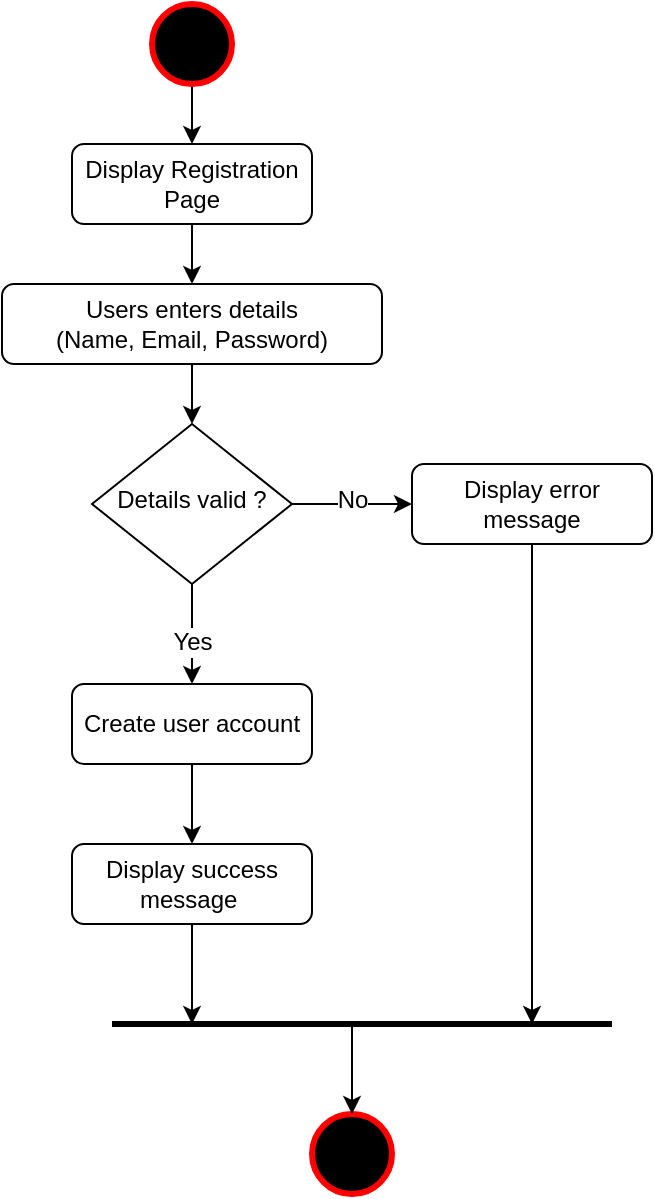 <mxfile version="26.0.14" pages="15">
  <diagram id="C5RBs43oDa-KdzZeNtuy" name="Registration">
    <mxGraphModel dx="520" dy="763" grid="1" gridSize="10" guides="1" tooltips="1" connect="1" arrows="1" fold="1" page="1" pageScale="1" pageWidth="827" pageHeight="1169" background="none" math="0" shadow="0">
      <root>
        <mxCell id="WIyWlLk6GJQsqaUBKTNV-0" />
        <mxCell id="WIyWlLk6GJQsqaUBKTNV-1" parent="WIyWlLk6GJQsqaUBKTNV-0" />
        <mxCell id="mLbzHcwBJG3uG3iPkmT6-0" style="edgeStyle=orthogonalEdgeStyle;rounded=0;orthogonalLoop=1;jettySize=auto;html=1;exitX=0.5;exitY=1;exitDx=0;exitDy=0;fontFamily=Helvetica;fontSize=12;fontColor=default;resizable=0;" edge="1" parent="WIyWlLk6GJQsqaUBKTNV-1" source="WIyWlLk6GJQsqaUBKTNV-3" target="WIyWlLk6GJQsqaUBKTNV-7">
          <mxGeometry relative="1" as="geometry" />
        </mxCell>
        <mxCell id="WIyWlLk6GJQsqaUBKTNV-3" value="Display Registration Page" style="rounded=1;whiteSpace=wrap;html=1;fontSize=12;glass=0;strokeWidth=1;shadow=0;" parent="WIyWlLk6GJQsqaUBKTNV-1" vertex="1">
          <mxGeometry x="160" y="80" width="120" height="40" as="geometry" />
        </mxCell>
        <mxCell id="mLbzHcwBJG3uG3iPkmT6-2" style="edgeStyle=orthogonalEdgeStyle;rounded=0;orthogonalLoop=1;jettySize=auto;html=1;exitX=0.5;exitY=1;exitDx=0;exitDy=0;entryX=0.5;entryY=0;entryDx=0;entryDy=0;fontFamily=Helvetica;fontSize=12;fontColor=default;resizable=0;" edge="1" parent="WIyWlLk6GJQsqaUBKTNV-1" source="WIyWlLk6GJQsqaUBKTNV-6" target="WIyWlLk6GJQsqaUBKTNV-12">
          <mxGeometry relative="1" as="geometry" />
        </mxCell>
        <mxCell id="mLbzHcwBJG3uG3iPkmT6-3" value="Yes" style="edgeLabel;html=1;align=center;verticalAlign=middle;resizable=0;points=[];sketch=0;fillStyle=solid;pointerEvents=1;strokeColor=light-dark(#000000,#EDEDED);strokeWidth=12;fontFamily=Helvetica;fontSize=12;fontColor=default;fillColor=#FF0000;" vertex="1" connectable="0" parent="mLbzHcwBJG3uG3iPkmT6-2">
          <mxGeometry x="0.133" relative="1" as="geometry">
            <mxPoint as="offset" />
          </mxGeometry>
        </mxCell>
        <mxCell id="mLbzHcwBJG3uG3iPkmT6-4" style="edgeStyle=orthogonalEdgeStyle;rounded=0;orthogonalLoop=1;jettySize=auto;html=1;exitX=1;exitY=0.5;exitDx=0;exitDy=0;entryX=0;entryY=0.5;entryDx=0;entryDy=0;fontFamily=Helvetica;fontSize=12;fontColor=default;resizable=0;" edge="1" parent="WIyWlLk6GJQsqaUBKTNV-1" source="WIyWlLk6GJQsqaUBKTNV-6" target="P3hp8mnVyztxpsW50JrR-27">
          <mxGeometry relative="1" as="geometry" />
        </mxCell>
        <mxCell id="mLbzHcwBJG3uG3iPkmT6-5" value="No" style="edgeLabel;html=1;align=center;verticalAlign=middle;resizable=0;points=[];sketch=0;fillStyle=solid;pointerEvents=1;strokeColor=light-dark(#000000,#EDEDED);strokeWidth=12;fontFamily=Helvetica;fontSize=12;fontColor=default;fillColor=#FF0000;" vertex="1" connectable="0" parent="mLbzHcwBJG3uG3iPkmT6-4">
          <mxGeometry y="2" relative="1" as="geometry">
            <mxPoint as="offset" />
          </mxGeometry>
        </mxCell>
        <mxCell id="WIyWlLk6GJQsqaUBKTNV-6" value="Details valid ?" style="rhombus;whiteSpace=wrap;html=1;shadow=0;fontFamily=Helvetica;fontSize=12;align=center;strokeWidth=1;spacing=6;spacingTop=-4;" parent="WIyWlLk6GJQsqaUBKTNV-1" vertex="1">
          <mxGeometry x="170" y="220" width="100" height="80" as="geometry" />
        </mxCell>
        <mxCell id="mLbzHcwBJG3uG3iPkmT6-1" style="edgeStyle=orthogonalEdgeStyle;rounded=0;orthogonalLoop=1;jettySize=auto;html=1;exitX=0.5;exitY=1;exitDx=0;exitDy=0;fontFamily=Helvetica;fontSize=12;fontColor=default;resizable=0;" edge="1" parent="WIyWlLk6GJQsqaUBKTNV-1" source="WIyWlLk6GJQsqaUBKTNV-7" target="WIyWlLk6GJQsqaUBKTNV-6">
          <mxGeometry relative="1" as="geometry" />
        </mxCell>
        <mxCell id="WIyWlLk6GJQsqaUBKTNV-7" value="Users enters details&lt;div&gt;(Name, Email, Password)&lt;/div&gt;" style="rounded=1;whiteSpace=wrap;html=1;fontSize=12;glass=0;strokeWidth=1;shadow=0;" parent="WIyWlLk6GJQsqaUBKTNV-1" vertex="1">
          <mxGeometry x="125" y="150" width="190" height="40" as="geometry" />
        </mxCell>
        <mxCell id="mLbzHcwBJG3uG3iPkmT6-6" style="edgeStyle=orthogonalEdgeStyle;rounded=0;orthogonalLoop=1;jettySize=auto;html=1;exitX=0.5;exitY=1;exitDx=0;exitDy=0;fontFamily=Helvetica;fontSize=12;fontColor=default;resizable=0;" edge="1" parent="WIyWlLk6GJQsqaUBKTNV-1" source="WIyWlLk6GJQsqaUBKTNV-12" target="P3hp8mnVyztxpsW50JrR-28">
          <mxGeometry relative="1" as="geometry" />
        </mxCell>
        <mxCell id="WIyWlLk6GJQsqaUBKTNV-12" value="Create user account" style="rounded=1;whiteSpace=wrap;html=1;fontSize=12;glass=0;strokeWidth=1;shadow=0;" parent="WIyWlLk6GJQsqaUBKTNV-1" vertex="1">
          <mxGeometry x="160" y="350" width="120" height="40" as="geometry" />
        </mxCell>
        <mxCell id="P3hp8mnVyztxpsW50JrR-2" value="" style="endArrow=none;html=1;rounded=0;strokeWidth=3;" edge="1" parent="WIyWlLk6GJQsqaUBKTNV-1">
          <mxGeometry width="50" height="50" relative="1" as="geometry">
            <mxPoint x="180" y="520" as="sourcePoint" />
            <mxPoint x="430" y="520" as="targetPoint" />
            <Array as="points">
              <mxPoint x="300" y="520" />
            </Array>
          </mxGeometry>
        </mxCell>
        <mxCell id="P3hp8mnVyztxpsW50JrR-19" value="" style="strokeWidth=3;html=1;shape=mxgraph.flowchart.start_2;whiteSpace=wrap;sketch=0;fillStyle=solid;pointerEvents=1;strokeColor=light-dark(#FF0000,#EDEDED);align=center;verticalAlign=middle;fontFamily=Helvetica;fontSize=12;fontColor=default;resizable=1;fillColor=#000000;recursiveResize=1;resizeWidth=1;resizeHeight=1;" vertex="1" parent="WIyWlLk6GJQsqaUBKTNV-1">
          <mxGeometry x="280" y="565" width="40" height="40" as="geometry" />
        </mxCell>
        <mxCell id="P3hp8mnVyztxpsW50JrR-21" style="edgeStyle=orthogonalEdgeStyle;rounded=0;orthogonalLoop=1;jettySize=auto;html=1;exitX=0.5;exitY=1;exitDx=0;exitDy=0;exitPerimeter=0;fontFamily=Helvetica;fontSize=12;fontColor=default;resizable=0;" edge="1" parent="WIyWlLk6GJQsqaUBKTNV-1" source="P3hp8mnVyztxpsW50JrR-20" target="WIyWlLk6GJQsqaUBKTNV-3">
          <mxGeometry relative="1" as="geometry" />
        </mxCell>
        <mxCell id="P3hp8mnVyztxpsW50JrR-20" value="" style="strokeWidth=3;html=1;shape=mxgraph.flowchart.start_2;whiteSpace=wrap;sketch=0;fillStyle=solid;pointerEvents=1;strokeColor=light-dark(#FF0000,#EDEDED);align=center;verticalAlign=middle;fontFamily=Helvetica;fontSize=12;fontColor=default;resizable=1;fillColor=#000000;recursiveResize=1;resizeWidth=1;resizeHeight=1;" vertex="1" parent="WIyWlLk6GJQsqaUBKTNV-1">
          <mxGeometry x="200" y="10" width="40" height="40" as="geometry" />
        </mxCell>
        <mxCell id="mLbzHcwBJG3uG3iPkmT6-8" style="edgeStyle=orthogonalEdgeStyle;rounded=0;orthogonalLoop=1;jettySize=auto;html=1;exitX=0.5;exitY=1;exitDx=0;exitDy=0;fontFamily=Helvetica;fontSize=12;fontColor=default;resizable=0;" edge="1" parent="WIyWlLk6GJQsqaUBKTNV-1" source="P3hp8mnVyztxpsW50JrR-27">
          <mxGeometry relative="1" as="geometry">
            <mxPoint x="390" y="520" as="targetPoint" />
          </mxGeometry>
        </mxCell>
        <mxCell id="P3hp8mnVyztxpsW50JrR-27" value="Display error message" style="rounded=1;whiteSpace=wrap;html=1;fontSize=12;glass=0;strokeWidth=1;shadow=0;" vertex="1" parent="WIyWlLk6GJQsqaUBKTNV-1">
          <mxGeometry x="330" y="240" width="120" height="40" as="geometry" />
        </mxCell>
        <mxCell id="mLbzHcwBJG3uG3iPkmT6-9" style="edgeStyle=orthogonalEdgeStyle;rounded=0;orthogonalLoop=1;jettySize=auto;html=1;exitX=0.5;exitY=1;exitDx=0;exitDy=0;fontFamily=Helvetica;fontSize=12;fontColor=default;resizable=0;" edge="1" parent="WIyWlLk6GJQsqaUBKTNV-1" source="P3hp8mnVyztxpsW50JrR-28">
          <mxGeometry relative="1" as="geometry">
            <mxPoint x="220" y="520" as="targetPoint" />
          </mxGeometry>
        </mxCell>
        <mxCell id="P3hp8mnVyztxpsW50JrR-28" value="Display success message&amp;nbsp;" style="rounded=1;whiteSpace=wrap;html=1;fontSize=12;glass=0;strokeWidth=1;shadow=0;" vertex="1" parent="WIyWlLk6GJQsqaUBKTNV-1">
          <mxGeometry x="160" y="430" width="120" height="40" as="geometry" />
        </mxCell>
        <mxCell id="mLbzHcwBJG3uG3iPkmT6-10" value="" style="endArrow=classic;html=1;rounded=0;fontFamily=Helvetica;fontSize=12;fontColor=default;resizable=0;entryX=0.5;entryY=0;entryDx=0;entryDy=0;entryPerimeter=0;" edge="1" parent="WIyWlLk6GJQsqaUBKTNV-1" target="P3hp8mnVyztxpsW50JrR-19">
          <mxGeometry width="50" height="50" relative="1" as="geometry">
            <mxPoint x="300" y="520" as="sourcePoint" />
            <mxPoint x="420" y="550" as="targetPoint" />
          </mxGeometry>
        </mxCell>
      </root>
    </mxGraphModel>
  </diagram>
  <diagram id="r8iuMa-1J9tLuMer3c06" name="Login">
    <mxGraphModel dx="792" dy="1925" grid="1" gridSize="10" guides="1" tooltips="1" connect="1" arrows="1" fold="1" page="1" pageScale="1" pageWidth="850" pageHeight="1100" math="0" shadow="0">
      <root>
        <mxCell id="0" />
        <mxCell id="1" parent="0" />
        <mxCell id="j8YY_UvdUis9FtCE2Uob-6" style="edgeStyle=orthogonalEdgeStyle;rounded=0;orthogonalLoop=1;jettySize=auto;html=1;exitX=0.5;exitY=1;exitDx=0;exitDy=0;fontFamily=Helvetica;fontSize=12;fontColor=default;resizable=0;" edge="1" parent="1" source="EiMgMcuFVvhW9J33WuVT-1" target="EiMgMcuFVvhW9J33WuVT-3">
          <mxGeometry relative="1" as="geometry" />
        </mxCell>
        <mxCell id="EiMgMcuFVvhW9J33WuVT-1" value="Display Login Form" style="rounded=1;whiteSpace=wrap;html=1;fontSize=12;glass=0;strokeWidth=1;shadow=0;" vertex="1" parent="1">
          <mxGeometry x="160" y="80" width="120" height="40" as="geometry" />
        </mxCell>
        <mxCell id="j8YY_UvdUis9FtCE2Uob-1" style="edgeStyle=orthogonalEdgeStyle;rounded=0;orthogonalLoop=1;jettySize=auto;html=1;exitX=0;exitY=0.5;exitDx=0;exitDy=0;entryX=0.5;entryY=0;entryDx=0;entryDy=0;fontFamily=Helvetica;fontSize=12;fontColor=default;resizable=0;" edge="1" parent="1" source="EiMgMcuFVvhW9J33WuVT-2" target="EiMgMcuFVvhW9J33WuVT-10">
          <mxGeometry relative="1" as="geometry" />
        </mxCell>
        <mxCell id="j8YY_UvdUis9FtCE2Uob-8" value="Yes" style="edgeLabel;html=1;align=center;verticalAlign=middle;resizable=0;points=[];sketch=0;fillStyle=solid;pointerEvents=1;strokeColor=light-dark(#000000,#EDEDED);strokeWidth=12;fontFamily=Helvetica;fontSize=12;fontColor=default;fillColor=#FF0000;" vertex="1" connectable="0" parent="j8YY_UvdUis9FtCE2Uob-1">
          <mxGeometry x="0.162" y="-1" relative="1" as="geometry">
            <mxPoint as="offset" />
          </mxGeometry>
        </mxCell>
        <mxCell id="j8YY_UvdUis9FtCE2Uob-2" style="edgeStyle=orthogonalEdgeStyle;rounded=0;orthogonalLoop=1;jettySize=auto;html=1;exitX=1;exitY=0.5;exitDx=0;exitDy=0;entryX=0.5;entryY=0;entryDx=0;entryDy=0;fontFamily=Helvetica;fontSize=12;fontColor=default;resizable=0;" edge="1" parent="1" source="EiMgMcuFVvhW9J33WuVT-2" target="EiMgMcuFVvhW9J33WuVT-11">
          <mxGeometry relative="1" as="geometry" />
        </mxCell>
        <mxCell id="j8YY_UvdUis9FtCE2Uob-9" value="No" style="edgeLabel;html=1;align=center;verticalAlign=middle;resizable=0;points=[];sketch=0;fillStyle=solid;pointerEvents=1;strokeColor=light-dark(#000000,#EDEDED);strokeWidth=12;fontFamily=Helvetica;fontSize=12;fontColor=default;fillColor=#FF0000;" vertex="1" connectable="0" parent="j8YY_UvdUis9FtCE2Uob-2">
          <mxGeometry x="0.235" y="2" relative="1" as="geometry">
            <mxPoint as="offset" />
          </mxGeometry>
        </mxCell>
        <mxCell id="EiMgMcuFVvhW9J33WuVT-2" value="Authentication&amp;nbsp;&lt;div&gt;successfull ?&lt;/div&gt;" style="rhombus;whiteSpace=wrap;html=1;shadow=0;fontFamily=Helvetica;fontSize=12;align=center;strokeWidth=1;spacing=6;spacingTop=-4;" vertex="1" parent="1">
          <mxGeometry x="145" y="220" width="150" height="80" as="geometry" />
        </mxCell>
        <mxCell id="j8YY_UvdUis9FtCE2Uob-7" style="edgeStyle=orthogonalEdgeStyle;rounded=0;orthogonalLoop=1;jettySize=auto;html=1;exitX=0.5;exitY=1;exitDx=0;exitDy=0;entryX=0.5;entryY=0;entryDx=0;entryDy=0;fontFamily=Helvetica;fontSize=12;fontColor=default;resizable=0;" edge="1" parent="1" source="EiMgMcuFVvhW9J33WuVT-3" target="EiMgMcuFVvhW9J33WuVT-2">
          <mxGeometry relative="1" as="geometry" />
        </mxCell>
        <mxCell id="EiMgMcuFVvhW9J33WuVT-3" value="User enters username and password" style="rounded=1;whiteSpace=wrap;html=1;fontSize=12;glass=0;strokeWidth=1;shadow=0;" vertex="1" parent="1">
          <mxGeometry x="125" y="150" width="190" height="40" as="geometry" />
        </mxCell>
        <mxCell id="EiMgMcuFVvhW9J33WuVT-6" value="" style="endArrow=none;html=1;rounded=0;strokeWidth=3;" edge="1" parent="1">
          <mxGeometry width="50" height="50" relative="1" as="geometry">
            <mxPoint x="100" y="480" as="sourcePoint" />
            <mxPoint x="350" y="480" as="targetPoint" />
          </mxGeometry>
        </mxCell>
        <mxCell id="EiMgMcuFVvhW9J33WuVT-7" value="" style="strokeWidth=3;html=1;shape=mxgraph.flowchart.start_2;whiteSpace=wrap;sketch=0;fillStyle=solid;pointerEvents=1;strokeColor=light-dark(#FF0000,#EDEDED);align=center;verticalAlign=middle;fontFamily=Helvetica;fontSize=12;fontColor=default;resizable=1;fillColor=#000000;recursiveResize=1;resizeWidth=1;resizeHeight=1;" vertex="1" parent="1">
          <mxGeometry x="210" y="530" width="40" height="40" as="geometry" />
        </mxCell>
        <mxCell id="EiMgMcuFVvhW9J33WuVT-8" style="edgeStyle=orthogonalEdgeStyle;rounded=0;orthogonalLoop=1;jettySize=auto;html=1;exitX=0.5;exitY=1;exitDx=0;exitDy=0;exitPerimeter=0;fontFamily=Helvetica;fontSize=12;fontColor=default;resizable=0;" edge="1" parent="1" source="EiMgMcuFVvhW9J33WuVT-9" target="EiMgMcuFVvhW9J33WuVT-1">
          <mxGeometry relative="1" as="geometry" />
        </mxCell>
        <mxCell id="EiMgMcuFVvhW9J33WuVT-9" value="" style="strokeWidth=3;html=1;shape=mxgraph.flowchart.start_2;whiteSpace=wrap;sketch=0;fillStyle=solid;pointerEvents=1;strokeColor=light-dark(#FF0000,#EDEDED);align=center;verticalAlign=middle;fontFamily=Helvetica;fontSize=12;fontColor=default;resizable=1;fillColor=#000000;recursiveResize=1;resizeWidth=1;resizeHeight=1;" vertex="1" parent="1">
          <mxGeometry x="200" y="-20" width="40" height="40" as="geometry" />
        </mxCell>
        <mxCell id="j8YY_UvdUis9FtCE2Uob-4" style="edgeStyle=orthogonalEdgeStyle;rounded=0;orthogonalLoop=1;jettySize=auto;html=1;exitX=0.5;exitY=1;exitDx=0;exitDy=0;fontFamily=Helvetica;fontSize=12;fontColor=default;resizable=0;" edge="1" parent="1" source="EiMgMcuFVvhW9J33WuVT-10">
          <mxGeometry relative="1" as="geometry">
            <mxPoint x="120" y="480" as="targetPoint" />
          </mxGeometry>
        </mxCell>
        <mxCell id="EiMgMcuFVvhW9J33WuVT-10" value="Redirect to Dashboard" style="rounded=1;whiteSpace=wrap;html=1;fontSize=12;glass=0;strokeWidth=1;shadow=0;" vertex="1" parent="1">
          <mxGeometry x="60" y="340" width="120" height="40" as="geometry" />
        </mxCell>
        <mxCell id="j8YY_UvdUis9FtCE2Uob-3" style="edgeStyle=orthogonalEdgeStyle;rounded=0;orthogonalLoop=1;jettySize=auto;html=1;exitX=0.5;exitY=1;exitDx=0;exitDy=0;fontFamily=Helvetica;fontSize=12;fontColor=default;resizable=0;" edge="1" parent="1" source="EiMgMcuFVvhW9J33WuVT-11">
          <mxGeometry relative="1" as="geometry">
            <mxPoint x="330" y="480" as="targetPoint" />
          </mxGeometry>
        </mxCell>
        <mxCell id="EiMgMcuFVvhW9J33WuVT-11" value="Display login error message" style="rounded=1;whiteSpace=wrap;html=1;fontSize=12;glass=0;strokeWidth=1;shadow=0;" vertex="1" parent="1">
          <mxGeometry x="270" y="340" width="120" height="40" as="geometry" />
        </mxCell>
        <mxCell id="j8YY_UvdUis9FtCE2Uob-5" value="" style="endArrow=classic;html=1;rounded=0;fontFamily=Helvetica;fontSize=12;fontColor=default;resizable=0;entryX=0.5;entryY=0;entryDx=0;entryDy=0;entryPerimeter=0;" edge="1" parent="1" target="EiMgMcuFVvhW9J33WuVT-7">
          <mxGeometry width="50" height="50" relative="1" as="geometry">
            <mxPoint x="230" y="480" as="sourcePoint" />
            <mxPoint x="170" y="510" as="targetPoint" />
          </mxGeometry>
        </mxCell>
      </root>
    </mxGraphModel>
  </diagram>
  <diagram id="i5IG0jcg5taoxMR2nCbZ" name="Add Faculty">
    <mxGraphModel dx="792" dy="1925" grid="1" gridSize="10" guides="1" tooltips="1" connect="1" arrows="1" fold="1" page="1" pageScale="1" pageWidth="850" pageHeight="1100" math="0" shadow="0">
      <root>
        <mxCell id="0" />
        <mxCell id="1" parent="0" />
        <mxCell id="AlRB_Ipfsfz-X6z9wq3k-6" style="edgeStyle=orthogonalEdgeStyle;rounded=0;orthogonalLoop=1;jettySize=auto;html=1;exitX=0.5;exitY=1;exitDx=0;exitDy=0;fontFamily=Helvetica;fontSize=12;fontColor=default;resizable=0;" edge="1" parent="1" source="pdVm8W9KNwFsHeNZnVPi-1" target="pdVm8W9KNwFsHeNZnVPi-3">
          <mxGeometry relative="1" as="geometry" />
        </mxCell>
        <mxCell id="pdVm8W9KNwFsHeNZnVPi-1" value="Display Add Faculty Form" style="rounded=1;whiteSpace=wrap;html=1;fontSize=12;glass=0;strokeWidth=1;shadow=0;" vertex="1" parent="1">
          <mxGeometry x="150" y="80" width="120" height="40" as="geometry" />
        </mxCell>
        <mxCell id="AlRB_Ipfsfz-X6z9wq3k-3" style="edgeStyle=orthogonalEdgeStyle;rounded=0;orthogonalLoop=1;jettySize=auto;html=1;exitX=1;exitY=0.5;exitDx=0;exitDy=0;fontFamily=Helvetica;fontSize=12;fontColor=default;resizable=0;" edge="1" parent="1" source="pdVm8W9KNwFsHeNZnVPi-2" target="pdVm8W9KNwFsHeNZnVPi-11">
          <mxGeometry relative="1" as="geometry" />
        </mxCell>
        <mxCell id="AlRB_Ipfsfz-X6z9wq3k-9" value="No" style="edgeLabel;html=1;align=center;verticalAlign=middle;resizable=0;points=[];sketch=0;fillStyle=solid;pointerEvents=1;strokeColor=light-dark(#000000,#EDEDED);strokeWidth=12;fontFamily=Helvetica;fontSize=12;fontColor=default;fillColor=#FF0000;" vertex="1" connectable="0" parent="AlRB_Ipfsfz-X6z9wq3k-3">
          <mxGeometry x="0.089" y="-2" relative="1" as="geometry">
            <mxPoint as="offset" />
          </mxGeometry>
        </mxCell>
        <mxCell id="AlRB_Ipfsfz-X6z9wq3k-4" style="edgeStyle=orthogonalEdgeStyle;rounded=0;orthogonalLoop=1;jettySize=auto;html=1;exitX=0;exitY=0.5;exitDx=0;exitDy=0;entryX=0.5;entryY=0;entryDx=0;entryDy=0;fontFamily=Helvetica;fontSize=12;fontColor=default;resizable=0;" edge="1" parent="1" source="pdVm8W9KNwFsHeNZnVPi-2" target="pdVm8W9KNwFsHeNZnVPi-10">
          <mxGeometry relative="1" as="geometry" />
        </mxCell>
        <mxCell id="AlRB_Ipfsfz-X6z9wq3k-8" value="Yes" style="edgeLabel;html=1;align=center;verticalAlign=middle;resizable=0;points=[];sketch=0;fillStyle=solid;pointerEvents=1;strokeColor=light-dark(#000000,#EDEDED);strokeWidth=12;fontFamily=Helvetica;fontSize=12;fontColor=default;fillColor=#FF0000;" vertex="1" connectable="0" parent="AlRB_Ipfsfz-X6z9wq3k-4">
          <mxGeometry x="0.178" relative="1" as="geometry">
            <mxPoint as="offset" />
          </mxGeometry>
        </mxCell>
        <mxCell id="pdVm8W9KNwFsHeNZnVPi-2" value="Details valid ?" style="rhombus;whiteSpace=wrap;html=1;shadow=0;fontFamily=Helvetica;fontSize=12;align=center;strokeWidth=1;spacing=6;spacingTop=-4;" vertex="1" parent="1">
          <mxGeometry x="160" y="220" width="100" height="80" as="geometry" />
        </mxCell>
        <mxCell id="AlRB_Ipfsfz-X6z9wq3k-5" style="edgeStyle=orthogonalEdgeStyle;rounded=0;orthogonalLoop=1;jettySize=auto;html=1;exitX=0.5;exitY=1;exitDx=0;exitDy=0;fontFamily=Helvetica;fontSize=12;fontColor=default;resizable=0;" edge="1" parent="1" source="pdVm8W9KNwFsHeNZnVPi-3" target="pdVm8W9KNwFsHeNZnVPi-2">
          <mxGeometry relative="1" as="geometry" />
        </mxCell>
        <mxCell id="pdVm8W9KNwFsHeNZnVPi-3" value="Admin enters Faculty details" style="rounded=1;whiteSpace=wrap;html=1;fontSize=12;glass=0;strokeWidth=1;shadow=0;" vertex="1" parent="1">
          <mxGeometry x="115" y="150" width="190" height="40" as="geometry" />
        </mxCell>
        <mxCell id="AlRB_Ipfsfz-X6z9wq3k-1" style="edgeStyle=orthogonalEdgeStyle;rounded=0;orthogonalLoop=1;jettySize=auto;html=1;exitX=0.5;exitY=1;exitDx=0;exitDy=0;fontFamily=Helvetica;fontSize=12;fontColor=default;resizable=0;" edge="1" parent="1" source="pdVm8W9KNwFsHeNZnVPi-4">
          <mxGeometry relative="1" as="geometry">
            <mxPoint x="130" y="510" as="targetPoint" />
          </mxGeometry>
        </mxCell>
        <mxCell id="pdVm8W9KNwFsHeNZnVPi-4" value="Send Login credentials to Faculty" style="rounded=1;whiteSpace=wrap;html=1;fontSize=12;glass=0;strokeWidth=1;shadow=0;" vertex="1" parent="1">
          <mxGeometry x="70" y="400" width="120" height="40" as="geometry" />
        </mxCell>
        <mxCell id="pdVm8W9KNwFsHeNZnVPi-6" value="" style="endArrow=none;html=1;rounded=0;strokeWidth=3;" edge="1" parent="1">
          <mxGeometry width="50" height="50" relative="1" as="geometry">
            <mxPoint x="105" y="510" as="sourcePoint" />
            <mxPoint x="315" y="510" as="targetPoint" />
          </mxGeometry>
        </mxCell>
        <mxCell id="pdVm8W9KNwFsHeNZnVPi-7" value="" style="strokeWidth=3;html=1;shape=mxgraph.flowchart.start_2;whiteSpace=wrap;sketch=0;fillStyle=solid;pointerEvents=1;strokeColor=light-dark(#FF0000,#EDEDED);align=center;verticalAlign=middle;fontFamily=Helvetica;fontSize=12;fontColor=default;resizable=1;fillColor=#000000;recursiveResize=1;resizeWidth=1;resizeHeight=1;" vertex="1" parent="1">
          <mxGeometry x="190" y="560" width="40" height="40" as="geometry" />
        </mxCell>
        <mxCell id="pdVm8W9KNwFsHeNZnVPi-8" style="edgeStyle=orthogonalEdgeStyle;rounded=0;orthogonalLoop=1;jettySize=auto;html=1;exitX=0.5;exitY=1;exitDx=0;exitDy=0;exitPerimeter=0;fontFamily=Helvetica;fontSize=12;fontColor=default;resizable=0;" edge="1" parent="1" source="pdVm8W9KNwFsHeNZnVPi-9" target="pdVm8W9KNwFsHeNZnVPi-1">
          <mxGeometry relative="1" as="geometry" />
        </mxCell>
        <mxCell id="pdVm8W9KNwFsHeNZnVPi-9" value="" style="strokeWidth=3;html=1;shape=mxgraph.flowchart.start_2;whiteSpace=wrap;sketch=0;fillStyle=solid;pointerEvents=1;strokeColor=light-dark(#FF0000,#EDEDED);align=center;verticalAlign=middle;fontFamily=Helvetica;fontSize=12;fontColor=default;resizable=1;fillColor=#000000;recursiveResize=1;resizeWidth=1;resizeHeight=1;" vertex="1" parent="1">
          <mxGeometry x="190" width="40" height="40" as="geometry" />
        </mxCell>
        <mxCell id="AlRB_Ipfsfz-X6z9wq3k-7" style="edgeStyle=orthogonalEdgeStyle;rounded=0;orthogonalLoop=1;jettySize=auto;html=1;exitX=0.5;exitY=1;exitDx=0;exitDy=0;entryX=0.5;entryY=0;entryDx=0;entryDy=0;fontFamily=Helvetica;fontSize=12;fontColor=default;resizable=0;" edge="1" parent="1" source="pdVm8W9KNwFsHeNZnVPi-10" target="pdVm8W9KNwFsHeNZnVPi-4">
          <mxGeometry relative="1" as="geometry" />
        </mxCell>
        <mxCell id="pdVm8W9KNwFsHeNZnVPi-10" value="Create Faculty Account" style="rounded=1;whiteSpace=wrap;html=1;fontSize=12;glass=0;strokeWidth=1;shadow=0;" vertex="1" parent="1">
          <mxGeometry x="70" y="320" width="120" height="40" as="geometry" />
        </mxCell>
        <mxCell id="AlRB_Ipfsfz-X6z9wq3k-2" style="edgeStyle=orthogonalEdgeStyle;rounded=0;orthogonalLoop=1;jettySize=auto;html=1;exitX=0.5;exitY=1;exitDx=0;exitDy=0;fontFamily=Helvetica;fontSize=12;fontColor=default;resizable=0;" edge="1" parent="1" source="pdVm8W9KNwFsHeNZnVPi-11">
          <mxGeometry relative="1" as="geometry">
            <mxPoint x="290" y="510" as="targetPoint" />
          </mxGeometry>
        </mxCell>
        <mxCell id="pdVm8W9KNwFsHeNZnVPi-11" value="Display Error message" style="rounded=1;whiteSpace=wrap;html=1;fontSize=12;glass=0;strokeWidth=1;shadow=0;" vertex="1" parent="1">
          <mxGeometry x="230" y="320" width="120" height="40" as="geometry" />
        </mxCell>
        <mxCell id="AlRB_Ipfsfz-X6z9wq3k-10" value="" style="endArrow=classic;html=1;rounded=0;fontFamily=Helvetica;fontSize=12;fontColor=default;resizable=0;entryX=0.5;entryY=0;entryDx=0;entryDy=0;entryPerimeter=0;" edge="1" parent="1" target="pdVm8W9KNwFsHeNZnVPi-7">
          <mxGeometry width="50" height="50" relative="1" as="geometry">
            <mxPoint x="210" y="510" as="sourcePoint" />
            <mxPoint x="370" y="550" as="targetPoint" />
          </mxGeometry>
        </mxCell>
      </root>
    </mxGraphModel>
  </diagram>
  <diagram id="jXroL4EAO4jUgr4ibRz6" name="Reset Password">
    <mxGraphModel dx="792" dy="1925" grid="1" gridSize="10" guides="1" tooltips="1" connect="1" arrows="1" fold="1" page="1" pageScale="1" pageWidth="850" pageHeight="1100" math="0" shadow="0">
      <root>
        <mxCell id="0" />
        <mxCell id="1" parent="0" />
        <mxCell id="SvlegQcjUNO1-7lRdtd3-5" style="edgeStyle=orthogonalEdgeStyle;rounded=0;orthogonalLoop=1;jettySize=auto;html=1;exitX=0.5;exitY=1;exitDx=0;exitDy=0;fontFamily=Helvetica;fontSize=12;fontColor=default;resizable=0;" edge="1" parent="1" source="1ZACV1HXUAys88JJ2xy7-1" target="1ZACV1HXUAys88JJ2xy7-3">
          <mxGeometry relative="1" as="geometry" />
        </mxCell>
        <mxCell id="1ZACV1HXUAys88JJ2xy7-1" value="Display Reset Password Form" style="rounded=1;whiteSpace=wrap;html=1;fontSize=12;glass=0;strokeWidth=1;shadow=0;" vertex="1" parent="1">
          <mxGeometry x="160" y="50" width="120" height="40" as="geometry" />
        </mxCell>
        <mxCell id="SvlegQcjUNO1-7lRdtd3-9" style="edgeStyle=orthogonalEdgeStyle;rounded=0;orthogonalLoop=1;jettySize=auto;html=1;exitX=1;exitY=0.5;exitDx=0;exitDy=0;entryX=0.5;entryY=0;entryDx=0;entryDy=0;fontFamily=Helvetica;fontSize=12;fontColor=default;resizable=0;" edge="1" parent="1" source="1ZACV1HXUAys88JJ2xy7-2" target="1ZACV1HXUAys88JJ2xy7-11">
          <mxGeometry relative="1" as="geometry" />
        </mxCell>
        <mxCell id="SvlegQcjUNO1-7lRdtd3-13" value="No" style="edgeLabel;html=1;align=center;verticalAlign=middle;resizable=0;points=[];sketch=0;fillStyle=solid;pointerEvents=1;strokeColor=light-dark(#000000,#EDEDED);strokeWidth=12;fontFamily=Helvetica;fontSize=12;fontColor=default;fillColor=#FF0000;" vertex="1" connectable="0" parent="SvlegQcjUNO1-7lRdtd3-9">
          <mxGeometry x="0.28" y="-1" relative="1" as="geometry">
            <mxPoint as="offset" />
          </mxGeometry>
        </mxCell>
        <mxCell id="SvlegQcjUNO1-7lRdtd3-10" style="edgeStyle=orthogonalEdgeStyle;rounded=0;orthogonalLoop=1;jettySize=auto;html=1;exitX=0;exitY=0.5;exitDx=0;exitDy=0;fontFamily=Helvetica;fontSize=12;fontColor=default;resizable=0;" edge="1" parent="1" source="1ZACV1HXUAys88JJ2xy7-2" target="SvlegQcjUNO1-7lRdtd3-1">
          <mxGeometry relative="1" as="geometry" />
        </mxCell>
        <mxCell id="SvlegQcjUNO1-7lRdtd3-12" value="Yes" style="edgeLabel;html=1;align=center;verticalAlign=middle;resizable=0;points=[];sketch=0;fillStyle=solid;pointerEvents=1;strokeColor=light-dark(#000000,#EDEDED);strokeWidth=12;fontFamily=Helvetica;fontSize=12;fontColor=default;fillColor=#FF0000;" vertex="1" connectable="0" parent="SvlegQcjUNO1-7lRdtd3-10">
          <mxGeometry x="0.28" y="-3" relative="1" as="geometry">
            <mxPoint as="offset" />
          </mxGeometry>
        </mxCell>
        <mxCell id="1ZACV1HXUAys88JJ2xy7-2" value="Code valid ?" style="rhombus;whiteSpace=wrap;html=1;shadow=0;fontFamily=Helvetica;fontSize=12;align=center;strokeWidth=1;spacing=6;spacingTop=-4;" vertex="1" parent="1">
          <mxGeometry x="170" y="290" width="100" height="80" as="geometry" />
        </mxCell>
        <mxCell id="SvlegQcjUNO1-7lRdtd3-6" style="edgeStyle=orthogonalEdgeStyle;rounded=0;orthogonalLoop=1;jettySize=auto;html=1;exitX=0.5;exitY=1;exitDx=0;exitDy=0;entryX=0.5;entryY=0;entryDx=0;entryDy=0;fontFamily=Helvetica;fontSize=12;fontColor=default;resizable=0;" edge="1" parent="1" source="1ZACV1HXUAys88JJ2xy7-3" target="1ZACV1HXUAys88JJ2xy7-5">
          <mxGeometry relative="1" as="geometry" />
        </mxCell>
        <mxCell id="1ZACV1HXUAys88JJ2xy7-3" value="User enters registered email" style="rounded=1;whiteSpace=wrap;html=1;fontSize=12;glass=0;strokeWidth=1;shadow=0;" vertex="1" parent="1">
          <mxGeometry x="125" y="110" width="190" height="40" as="geometry" />
        </mxCell>
        <mxCell id="SvlegQcjUNO1-7lRdtd3-7" style="edgeStyle=orthogonalEdgeStyle;rounded=0;orthogonalLoop=1;jettySize=auto;html=1;exitX=0.5;exitY=1;exitDx=0;exitDy=0;fontFamily=Helvetica;fontSize=12;fontColor=default;resizable=0;" edge="1" parent="1" source="1ZACV1HXUAys88JJ2xy7-5" target="1ZACV1HXUAys88JJ2xy7-10">
          <mxGeometry relative="1" as="geometry" />
        </mxCell>
        <mxCell id="1ZACV1HXUAys88JJ2xy7-5" value="Send verification code" style="rounded=1;whiteSpace=wrap;html=1;fontSize=12;glass=0;strokeWidth=1;shadow=0;" vertex="1" parent="1">
          <mxGeometry x="160" y="170" width="120" height="40" as="geometry" />
        </mxCell>
        <mxCell id="1ZACV1HXUAys88JJ2xy7-6" value="" style="endArrow=none;html=1;rounded=0;strokeWidth=3;" edge="1" parent="1">
          <mxGeometry width="50" height="50" relative="1" as="geometry">
            <mxPoint x="100" y="520" as="sourcePoint" />
            <mxPoint x="350" y="520" as="targetPoint" />
          </mxGeometry>
        </mxCell>
        <mxCell id="1ZACV1HXUAys88JJ2xy7-7" value="" style="strokeWidth=3;html=1;shape=mxgraph.flowchart.start_2;whiteSpace=wrap;sketch=0;fillStyle=solid;pointerEvents=1;strokeColor=light-dark(#FF0000,#EDEDED);align=center;verticalAlign=middle;fontFamily=Helvetica;fontSize=12;fontColor=default;resizable=1;fillColor=#000000;recursiveResize=1;resizeWidth=1;resizeHeight=1;" vertex="1" parent="1">
          <mxGeometry x="200" y="560" width="40" height="40" as="geometry" />
        </mxCell>
        <mxCell id="1ZACV1HXUAys88JJ2xy7-8" style="edgeStyle=orthogonalEdgeStyle;rounded=0;orthogonalLoop=1;jettySize=auto;html=1;exitX=0.5;exitY=1;exitDx=0;exitDy=0;exitPerimeter=0;fontFamily=Helvetica;fontSize=12;fontColor=default;resizable=0;" edge="1" parent="1" source="1ZACV1HXUAys88JJ2xy7-9" target="1ZACV1HXUAys88JJ2xy7-1">
          <mxGeometry relative="1" as="geometry" />
        </mxCell>
        <mxCell id="1ZACV1HXUAys88JJ2xy7-9" value="" style="strokeWidth=3;html=1;shape=mxgraph.flowchart.start_2;whiteSpace=wrap;sketch=0;fillStyle=solid;pointerEvents=1;strokeColor=light-dark(#FF0000,#EDEDED);align=center;verticalAlign=middle;fontFamily=Helvetica;fontSize=12;fontColor=default;resizable=1;fillColor=#000000;recursiveResize=1;resizeWidth=1;resizeHeight=1;" vertex="1" parent="1">
          <mxGeometry x="200" y="-20" width="40" height="40" as="geometry" />
        </mxCell>
        <mxCell id="SvlegQcjUNO1-7lRdtd3-8" style="edgeStyle=orthogonalEdgeStyle;rounded=0;orthogonalLoop=1;jettySize=auto;html=1;exitX=0.5;exitY=1;exitDx=0;exitDy=0;entryX=0.5;entryY=0;entryDx=0;entryDy=0;fontFamily=Helvetica;fontSize=12;fontColor=default;resizable=0;" edge="1" parent="1" source="1ZACV1HXUAys88JJ2xy7-10" target="1ZACV1HXUAys88JJ2xy7-2">
          <mxGeometry relative="1" as="geometry" />
        </mxCell>
        <mxCell id="1ZACV1HXUAys88JJ2xy7-10" value="user enters verification code" style="rounded=1;whiteSpace=wrap;html=1;fontSize=12;glass=0;strokeWidth=1;shadow=0;" vertex="1" parent="1">
          <mxGeometry x="160" y="230" width="120" height="40" as="geometry" />
        </mxCell>
        <mxCell id="SvlegQcjUNO1-7lRdtd3-14" style="edgeStyle=orthogonalEdgeStyle;rounded=0;orthogonalLoop=1;jettySize=auto;html=1;exitX=0.5;exitY=1;exitDx=0;exitDy=0;fontFamily=Helvetica;fontSize=12;fontColor=default;resizable=0;" edge="1" parent="1" source="1ZACV1HXUAys88JJ2xy7-11">
          <mxGeometry relative="1" as="geometry">
            <mxPoint x="310" y="520" as="targetPoint" />
          </mxGeometry>
        </mxCell>
        <mxCell id="1ZACV1HXUAys88JJ2xy7-11" value="Display error message&amp;nbsp;" style="rounded=1;whiteSpace=wrap;html=1;fontSize=12;glass=0;strokeWidth=1;shadow=0;" vertex="1" parent="1">
          <mxGeometry x="250" y="390" width="120" height="40" as="geometry" />
        </mxCell>
        <mxCell id="SvlegQcjUNO1-7lRdtd3-11" style="edgeStyle=orthogonalEdgeStyle;rounded=0;orthogonalLoop=1;jettySize=auto;html=1;exitX=0.5;exitY=1;exitDx=0;exitDy=0;fontFamily=Helvetica;fontSize=12;fontColor=default;resizable=0;" edge="1" parent="1" source="SvlegQcjUNO1-7lRdtd3-1" target="SvlegQcjUNO1-7lRdtd3-2">
          <mxGeometry relative="1" as="geometry" />
        </mxCell>
        <mxCell id="SvlegQcjUNO1-7lRdtd3-1" value="Allow new password entry" style="rounded=1;whiteSpace=wrap;html=1;fontSize=12;glass=0;strokeWidth=1;shadow=0;" vertex="1" parent="1">
          <mxGeometry x="70" y="390" width="120" height="40" as="geometry" />
        </mxCell>
        <mxCell id="SvlegQcjUNO1-7lRdtd3-15" style="edgeStyle=orthogonalEdgeStyle;rounded=0;orthogonalLoop=1;jettySize=auto;html=1;exitX=0.5;exitY=1;exitDx=0;exitDy=0;fontFamily=Helvetica;fontSize=12;fontColor=default;resizable=0;" edge="1" parent="1" source="SvlegQcjUNO1-7lRdtd3-2">
          <mxGeometry relative="1" as="geometry">
            <mxPoint x="130" y="520" as="targetPoint" />
          </mxGeometry>
        </mxCell>
        <mxCell id="SvlegQcjUNO1-7lRdtd3-2" value="Update Password" style="rounded=1;whiteSpace=wrap;html=1;fontSize=12;glass=0;strokeWidth=1;shadow=0;" vertex="1" parent="1">
          <mxGeometry x="70" y="450" width="120" height="40" as="geometry" />
        </mxCell>
        <mxCell id="grGNVqa8q8jcZZtX_RxP-1" value="" style="endArrow=classic;html=1;rounded=0;fontFamily=Helvetica;fontSize=12;fontColor=default;resizable=0;entryX=0.5;entryY=0;entryDx=0;entryDy=0;entryPerimeter=0;" edge="1" parent="1" target="1ZACV1HXUAys88JJ2xy7-7">
          <mxGeometry width="50" height="50" relative="1" as="geometry">
            <mxPoint x="220" y="520" as="sourcePoint" />
            <mxPoint x="410" y="550" as="targetPoint" />
          </mxGeometry>
        </mxCell>
      </root>
    </mxGraphModel>
  </diagram>
  <diagram id="NiSwQjBTGbo17Wu-MuUP" name="Profile management">
    <mxGraphModel dx="792" dy="1925" grid="1" gridSize="10" guides="1" tooltips="1" connect="1" arrows="1" fold="1" page="1" pageScale="1" pageWidth="850" pageHeight="1100" math="0" shadow="0">
      <root>
        <mxCell id="0" />
        <mxCell id="1" parent="0" />
        <mxCell id="A5VQ6sBKL1TcHj8_Y1Xs-1" style="edgeStyle=orthogonalEdgeStyle;rounded=0;orthogonalLoop=1;jettySize=auto;html=1;exitX=0.5;exitY=1;exitDx=0;exitDy=0;entryX=0.5;entryY=0;entryDx=0;entryDy=0;fontFamily=Helvetica;fontSize=12;fontColor=default;resizable=0;" edge="1" parent="1" source="wMWof0ezYNJYGaehfqyM-1" target="wMWof0ezYNJYGaehfqyM-3">
          <mxGeometry relative="1" as="geometry" />
        </mxCell>
        <mxCell id="wMWof0ezYNJYGaehfqyM-1" value="Display Profile Dashboard" style="rounded=1;whiteSpace=wrap;html=1;fontSize=12;glass=0;strokeWidth=1;shadow=0;" vertex="1" parent="1">
          <mxGeometry x="160" y="40" width="120" height="40" as="geometry" />
        </mxCell>
        <mxCell id="A5VQ6sBKL1TcHj8_Y1Xs-3" style="edgeStyle=orthogonalEdgeStyle;rounded=0;orthogonalLoop=1;jettySize=auto;html=1;exitX=0.5;exitY=1;exitDx=0;exitDy=0;fontFamily=Helvetica;fontSize=12;fontColor=default;resizable=0;" edge="1" parent="1" source="wMWof0ezYNJYGaehfqyM-2" target="wMWof0ezYNJYGaehfqyM-10">
          <mxGeometry relative="1" as="geometry" />
        </mxCell>
        <mxCell id="A5VQ6sBKL1TcHj8_Y1Xs-4" value="Yes" style="edgeLabel;html=1;align=center;verticalAlign=middle;resizable=0;points=[];sketch=0;fillStyle=solid;pointerEvents=1;strokeColor=light-dark(#000000,#EDEDED);strokeWidth=12;fontFamily=Helvetica;fontSize=12;fontColor=default;fillColor=#FF0000;" vertex="1" connectable="0" parent="A5VQ6sBKL1TcHj8_Y1Xs-3">
          <mxGeometry x="-0.05" y="-1" relative="1" as="geometry">
            <mxPoint as="offset" />
          </mxGeometry>
        </mxCell>
        <mxCell id="X0y8VqPcN_AfrfTkdyom-2" style="edgeStyle=orthogonalEdgeStyle;rounded=0;orthogonalLoop=1;jettySize=auto;html=1;exitX=1;exitY=0.5;exitDx=0;exitDy=0;fontFamily=Helvetica;fontSize=12;fontColor=default;resizable=0;" edge="1" parent="1" source="wMWof0ezYNJYGaehfqyM-2">
          <mxGeometry relative="1" as="geometry">
            <mxPoint x="320" y="480" as="targetPoint" />
          </mxGeometry>
        </mxCell>
        <mxCell id="X0y8VqPcN_AfrfTkdyom-3" value="No" style="edgeLabel;html=1;align=center;verticalAlign=middle;resizable=0;points=[];sketch=0;fillStyle=solid;pointerEvents=1;strokeColor=light-dark(#000000,#EDEDED);strokeWidth=12;fontFamily=Helvetica;fontSize=12;fontColor=default;fillColor=#FF0000;" vertex="1" connectable="0" parent="X0y8VqPcN_AfrfTkdyom-2">
          <mxGeometry x="-0.038" y="-1" relative="1" as="geometry">
            <mxPoint y="1" as="offset" />
          </mxGeometry>
        </mxCell>
        <mxCell id="wMWof0ezYNJYGaehfqyM-2" value="User chooses to Edit ?" style="rhombus;whiteSpace=wrap;html=1;shadow=0;fontFamily=Helvetica;fontSize=12;align=center;strokeWidth=1;spacing=6;spacingTop=-4;" vertex="1" parent="1">
          <mxGeometry x="140" y="160" width="160" height="80" as="geometry" />
        </mxCell>
        <mxCell id="A5VQ6sBKL1TcHj8_Y1Xs-2" style="edgeStyle=orthogonalEdgeStyle;rounded=0;orthogonalLoop=1;jettySize=auto;html=1;exitX=0.5;exitY=1;exitDx=0;exitDy=0;entryX=0.5;entryY=0;entryDx=0;entryDy=0;fontFamily=Helvetica;fontSize=12;fontColor=default;resizable=0;" edge="1" parent="1" source="wMWof0ezYNJYGaehfqyM-3" target="wMWof0ezYNJYGaehfqyM-2">
          <mxGeometry relative="1" as="geometry" />
        </mxCell>
        <mxCell id="wMWof0ezYNJYGaehfqyM-3" value="User views profile details" style="rounded=1;whiteSpace=wrap;html=1;fontSize=12;glass=0;strokeWidth=1;shadow=0;" vertex="1" parent="1">
          <mxGeometry x="125" y="100" width="190" height="40" as="geometry" />
        </mxCell>
        <mxCell id="X0y8VqPcN_AfrfTkdyom-1" style="edgeStyle=orthogonalEdgeStyle;rounded=0;orthogonalLoop=1;jettySize=auto;html=1;exitX=0.5;exitY=1;exitDx=0;exitDy=0;fontFamily=Helvetica;fontSize=12;fontColor=default;resizable=0;" edge="1" parent="1" source="wMWof0ezYNJYGaehfqyM-4">
          <mxGeometry relative="1" as="geometry">
            <mxPoint x="220" y="480" as="targetPoint" />
          </mxGeometry>
        </mxCell>
        <mxCell id="wMWof0ezYNJYGaehfqyM-4" value="Display updated profile" style="rounded=1;whiteSpace=wrap;html=1;fontSize=12;glass=0;strokeWidth=1;shadow=0;" vertex="1" parent="1">
          <mxGeometry x="160" y="400" width="120" height="40" as="geometry" />
        </mxCell>
        <mxCell id="wMWof0ezYNJYGaehfqyM-6" value="" style="endArrow=none;html=1;rounded=0;strokeWidth=3;" edge="1" parent="1">
          <mxGeometry width="50" height="50" relative="1" as="geometry">
            <mxPoint x="190" y="480" as="sourcePoint" />
            <mxPoint x="350" y="480" as="targetPoint" />
          </mxGeometry>
        </mxCell>
        <mxCell id="wMWof0ezYNJYGaehfqyM-7" value="" style="strokeWidth=3;html=1;shape=mxgraph.flowchart.start_2;whiteSpace=wrap;sketch=0;fillStyle=solid;pointerEvents=1;strokeColor=light-dark(#FF0000,#EDEDED);align=center;verticalAlign=middle;fontFamily=Helvetica;fontSize=12;fontColor=default;resizable=1;fillColor=#000000;recursiveResize=1;resizeWidth=1;resizeHeight=1;" vertex="1" parent="1">
          <mxGeometry x="250" y="520" width="40" height="40" as="geometry" />
        </mxCell>
        <mxCell id="wMWof0ezYNJYGaehfqyM-8" style="edgeStyle=orthogonalEdgeStyle;rounded=0;orthogonalLoop=1;jettySize=auto;html=1;exitX=0.5;exitY=1;exitDx=0;exitDy=0;exitPerimeter=0;fontFamily=Helvetica;fontSize=12;fontColor=default;resizable=0;" edge="1" parent="1" source="wMWof0ezYNJYGaehfqyM-9" target="wMWof0ezYNJYGaehfqyM-1">
          <mxGeometry relative="1" as="geometry" />
        </mxCell>
        <mxCell id="wMWof0ezYNJYGaehfqyM-9" value="" style="strokeWidth=3;html=1;shape=mxgraph.flowchart.start_2;whiteSpace=wrap;sketch=0;fillStyle=solid;pointerEvents=1;strokeColor=light-dark(#FF0000,#EDEDED);align=center;verticalAlign=middle;fontFamily=Helvetica;fontSize=12;fontColor=default;resizable=1;fillColor=#000000;recursiveResize=1;resizeWidth=1;resizeHeight=1;" vertex="1" parent="1">
          <mxGeometry x="200" y="-20" width="40" height="40" as="geometry" />
        </mxCell>
        <mxCell id="A5VQ6sBKL1TcHj8_Y1Xs-5" style="edgeStyle=orthogonalEdgeStyle;rounded=0;orthogonalLoop=1;jettySize=auto;html=1;exitX=0.5;exitY=1;exitDx=0;exitDy=0;fontFamily=Helvetica;fontSize=12;fontColor=default;resizable=0;" edge="1" parent="1" source="wMWof0ezYNJYGaehfqyM-10" target="wMWof0ezYNJYGaehfqyM-11">
          <mxGeometry relative="1" as="geometry" />
        </mxCell>
        <mxCell id="wMWof0ezYNJYGaehfqyM-10" value="Allow profile editing" style="rounded=1;whiteSpace=wrap;html=1;fontSize=12;glass=0;strokeWidth=1;shadow=0;" vertex="1" parent="1">
          <mxGeometry x="160" y="280" width="120" height="40" as="geometry" />
        </mxCell>
        <mxCell id="FEhlB-UlLe9n5VKHjK-i-1" style="edgeStyle=orthogonalEdgeStyle;rounded=0;orthogonalLoop=1;jettySize=auto;html=1;exitX=0.5;exitY=1;exitDx=0;exitDy=0;fontFamily=Helvetica;fontSize=12;fontColor=default;resizable=0;" edge="1" parent="1" source="wMWof0ezYNJYGaehfqyM-11" target="wMWof0ezYNJYGaehfqyM-4">
          <mxGeometry relative="1" as="geometry" />
        </mxCell>
        <mxCell id="wMWof0ezYNJYGaehfqyM-11" value="Save changes" style="rounded=1;whiteSpace=wrap;html=1;fontSize=12;glass=0;strokeWidth=1;shadow=0;" vertex="1" parent="1">
          <mxGeometry x="160" y="340" width="120" height="40" as="geometry" />
        </mxCell>
        <mxCell id="X0y8VqPcN_AfrfTkdyom-4" value="" style="endArrow=classic;html=1;rounded=0;fontFamily=Helvetica;fontSize=12;fontColor=default;resizable=0;entryX=0.5;entryY=0;entryDx=0;entryDy=0;entryPerimeter=0;" edge="1" parent="1" target="wMWof0ezYNJYGaehfqyM-7">
          <mxGeometry width="50" height="50" relative="1" as="geometry">
            <mxPoint x="270" y="480" as="sourcePoint" />
            <mxPoint x="200" y="540" as="targetPoint" />
          </mxGeometry>
        </mxCell>
      </root>
    </mxGraphModel>
  </diagram>
  <diagram id="uRNljyLpFlJIEXBErNry" name="Code Editor">
    <mxGraphModel dx="792" dy="1925" grid="1" gridSize="10" guides="1" tooltips="1" connect="1" arrows="1" fold="1" page="1" pageScale="1" pageWidth="850" pageHeight="1100" math="0" shadow="0">
      <root>
        <mxCell id="0" />
        <mxCell id="1" parent="0" />
        <mxCell id="O9IGA723Pme8974HfeCD-1" style="edgeStyle=orthogonalEdgeStyle;rounded=0;orthogonalLoop=1;jettySize=auto;html=1;exitX=0.5;exitY=1;exitDx=0;exitDy=0;fontFamily=Helvetica;fontSize=12;fontColor=default;resizable=0;" edge="1" parent="1" source="s7iaLJXYnzJAwf6sfPZO-1" target="s7iaLJXYnzJAwf6sfPZO-3">
          <mxGeometry relative="1" as="geometry" />
        </mxCell>
        <mxCell id="s7iaLJXYnzJAwf6sfPZO-1" value="Open Code Editor" style="rounded=1;whiteSpace=wrap;html=1;fontSize=12;glass=0;strokeWidth=1;shadow=0;" vertex="1" parent="1">
          <mxGeometry x="160" y="50" width="120" height="40" as="geometry" />
        </mxCell>
        <mxCell id="O9IGA723Pme8974HfeCD-2" style="edgeStyle=orthogonalEdgeStyle;rounded=0;orthogonalLoop=1;jettySize=auto;html=1;exitX=0.5;exitY=1;exitDx=0;exitDy=0;entryX=0.5;entryY=0;entryDx=0;entryDy=0;fontFamily=Helvetica;fontSize=12;fontColor=default;resizable=0;" edge="1" parent="1" source="s7iaLJXYnzJAwf6sfPZO-3" target="s7iaLJXYnzJAwf6sfPZO-5">
          <mxGeometry relative="1" as="geometry" />
        </mxCell>
        <mxCell id="s7iaLJXYnzJAwf6sfPZO-3" value="User writes or edits code" style="rounded=1;whiteSpace=wrap;html=1;fontSize=12;glass=0;strokeWidth=1;shadow=0;" vertex="1" parent="1">
          <mxGeometry x="125" y="110" width="190" height="40" as="geometry" />
        </mxCell>
        <mxCell id="O9IGA723Pme8974HfeCD-3" style="edgeStyle=orthogonalEdgeStyle;rounded=0;orthogonalLoop=1;jettySize=auto;html=1;exitX=0.5;exitY=1;exitDx=0;exitDy=0;entryX=0.5;entryY=0;entryDx=0;entryDy=0;fontFamily=Helvetica;fontSize=12;fontColor=default;resizable=0;" edge="1" parent="1" source="s7iaLJXYnzJAwf6sfPZO-5" target="s7iaLJXYnzJAwf6sfPZO-10">
          <mxGeometry relative="1" as="geometry" />
        </mxCell>
        <mxCell id="s7iaLJXYnzJAwf6sfPZO-5" value="User applies formatting" style="rounded=1;whiteSpace=wrap;html=1;fontSize=12;glass=0;strokeWidth=1;shadow=0;" vertex="1" parent="1">
          <mxGeometry x="160" y="170" width="120" height="40" as="geometry" />
        </mxCell>
        <mxCell id="s7iaLJXYnzJAwf6sfPZO-7" value="" style="strokeWidth=3;html=1;shape=mxgraph.flowchart.start_2;whiteSpace=wrap;sketch=0;fillStyle=solid;pointerEvents=1;strokeColor=light-dark(#FF0000,#EDEDED);align=center;verticalAlign=middle;fontFamily=Helvetica;fontSize=12;fontColor=default;resizable=1;fillColor=#000000;recursiveResize=1;resizeWidth=1;resizeHeight=1;" vertex="1" parent="1">
          <mxGeometry x="200" y="300" width="40" height="40" as="geometry" />
        </mxCell>
        <mxCell id="s7iaLJXYnzJAwf6sfPZO-8" style="edgeStyle=orthogonalEdgeStyle;rounded=0;orthogonalLoop=1;jettySize=auto;html=1;exitX=0.5;exitY=1;exitDx=0;exitDy=0;exitPerimeter=0;fontFamily=Helvetica;fontSize=12;fontColor=default;resizable=0;" edge="1" parent="1" source="s7iaLJXYnzJAwf6sfPZO-9" target="s7iaLJXYnzJAwf6sfPZO-1">
          <mxGeometry relative="1" as="geometry" />
        </mxCell>
        <mxCell id="s7iaLJXYnzJAwf6sfPZO-9" value="" style="strokeWidth=3;html=1;shape=mxgraph.flowchart.start_2;whiteSpace=wrap;sketch=0;fillStyle=solid;pointerEvents=1;strokeColor=light-dark(#FF0000,#EDEDED);align=center;verticalAlign=middle;fontFamily=Helvetica;fontSize=12;fontColor=default;resizable=1;fillColor=#000000;recursiveResize=1;resizeWidth=1;resizeHeight=1;" vertex="1" parent="1">
          <mxGeometry x="200" y="-20" width="40" height="40" as="geometry" />
        </mxCell>
        <mxCell id="s7iaLJXYnzJAwf6sfPZO-10" value="Save code changes" style="rounded=1;whiteSpace=wrap;html=1;fontSize=12;glass=0;strokeWidth=1;shadow=0;" vertex="1" parent="1">
          <mxGeometry x="160" y="230" width="120" height="40" as="geometry" />
        </mxCell>
        <mxCell id="O9IGA723Pme8974HfeCD-4" style="edgeStyle=orthogonalEdgeStyle;rounded=0;orthogonalLoop=1;jettySize=auto;html=1;exitX=0.5;exitY=1;exitDx=0;exitDy=0;entryX=0.5;entryY=0;entryDx=0;entryDy=0;entryPerimeter=0;fontFamily=Helvetica;fontSize=12;fontColor=default;resizable=0;" edge="1" parent="1" source="s7iaLJXYnzJAwf6sfPZO-10" target="s7iaLJXYnzJAwf6sfPZO-7">
          <mxGeometry relative="1" as="geometry" />
        </mxCell>
      </root>
    </mxGraphModel>
  </diagram>
  <diagram id="Udjef-7VORAOWTyf01--" name="Run Code">
    <mxGraphModel dx="792" dy="1925" grid="1" gridSize="10" guides="1" tooltips="1" connect="1" arrows="1" fold="1" page="1" pageScale="1" pageWidth="850" pageHeight="1100" math="0" shadow="0">
      <root>
        <mxCell id="0" />
        <mxCell id="1" parent="0" />
        <mxCell id="0OgGizYwQuB_zzMoUsil-1" style="edgeStyle=orthogonalEdgeStyle;rounded=0;orthogonalLoop=1;jettySize=auto;html=1;exitX=0.5;exitY=1;exitDx=0;exitDy=0;fontFamily=Helvetica;fontSize=12;fontColor=default;resizable=0;" edge="1" parent="1" source="0OgGizYwQuB_zzMoUsil-2" target="0OgGizYwQuB_zzMoUsil-4">
          <mxGeometry relative="1" as="geometry" />
        </mxCell>
        <mxCell id="0OgGizYwQuB_zzMoUsil-2" value="Open Code Editor" style="rounded=1;whiteSpace=wrap;html=1;fontSize=12;glass=0;strokeWidth=1;shadow=0;" vertex="1" parent="1">
          <mxGeometry x="160" y="50" width="120" height="40" as="geometry" />
        </mxCell>
        <mxCell id="0OgGizYwQuB_zzMoUsil-3" style="edgeStyle=orthogonalEdgeStyle;rounded=0;orthogonalLoop=1;jettySize=auto;html=1;exitX=0.5;exitY=1;exitDx=0;exitDy=0;entryX=0.5;entryY=0;entryDx=0;entryDy=0;fontFamily=Helvetica;fontSize=12;fontColor=default;resizable=0;" edge="1" parent="1" source="0OgGizYwQuB_zzMoUsil-4" target="0OgGizYwQuB_zzMoUsil-6">
          <mxGeometry relative="1" as="geometry" />
        </mxCell>
        <mxCell id="0OgGizYwQuB_zzMoUsil-4" value="User writes or edits code" style="rounded=1;whiteSpace=wrap;html=1;fontSize=12;glass=0;strokeWidth=1;shadow=0;" vertex="1" parent="1">
          <mxGeometry x="125" y="110" width="190" height="40" as="geometry" />
        </mxCell>
        <mxCell id="0OgGizYwQuB_zzMoUsil-5" style="edgeStyle=orthogonalEdgeStyle;rounded=0;orthogonalLoop=1;jettySize=auto;html=1;exitX=0.5;exitY=1;exitDx=0;exitDy=0;entryX=0.5;entryY=0;entryDx=0;entryDy=0;fontFamily=Helvetica;fontSize=12;fontColor=default;resizable=0;" edge="1" parent="1" source="0OgGizYwQuB_zzMoUsil-6" target="0OgGizYwQuB_zzMoUsil-10">
          <mxGeometry relative="1" as="geometry" />
        </mxCell>
        <mxCell id="0OgGizYwQuB_zzMoUsil-6" value="Enter User input if needed" style="rounded=1;whiteSpace=wrap;html=1;fontSize=12;glass=0;strokeWidth=1;shadow=0;" vertex="1" parent="1">
          <mxGeometry x="160" y="170" width="120" height="40" as="geometry" />
        </mxCell>
        <mxCell id="0OgGizYwQuB_zzMoUsil-7" value="" style="strokeWidth=3;html=1;shape=mxgraph.flowchart.start_2;whiteSpace=wrap;sketch=0;fillStyle=solid;pointerEvents=1;strokeColor=light-dark(#FF0000,#EDEDED);align=center;verticalAlign=middle;fontFamily=Helvetica;fontSize=12;fontColor=default;resizable=1;fillColor=#000000;recursiveResize=1;resizeWidth=1;resizeHeight=1;" vertex="1" parent="1">
          <mxGeometry x="200" y="410" width="40" height="40" as="geometry" />
        </mxCell>
        <mxCell id="0OgGizYwQuB_zzMoUsil-8" style="edgeStyle=orthogonalEdgeStyle;rounded=0;orthogonalLoop=1;jettySize=auto;html=1;exitX=0.5;exitY=1;exitDx=0;exitDy=0;exitPerimeter=0;fontFamily=Helvetica;fontSize=12;fontColor=default;resizable=0;" edge="1" parent="1" source="0OgGizYwQuB_zzMoUsil-9" target="0OgGizYwQuB_zzMoUsil-2">
          <mxGeometry relative="1" as="geometry" />
        </mxCell>
        <mxCell id="0OgGizYwQuB_zzMoUsil-9" value="" style="strokeWidth=3;html=1;shape=mxgraph.flowchart.start_2;whiteSpace=wrap;sketch=0;fillStyle=solid;pointerEvents=1;strokeColor=light-dark(#FF0000,#EDEDED);align=center;verticalAlign=middle;fontFamily=Helvetica;fontSize=12;fontColor=default;resizable=1;fillColor=#000000;recursiveResize=1;resizeWidth=1;resizeHeight=1;" vertex="1" parent="1">
          <mxGeometry x="200" y="-20" width="40" height="40" as="geometry" />
        </mxCell>
        <mxCell id="0OgGizYwQuB_zzMoUsil-14" style="edgeStyle=orthogonalEdgeStyle;rounded=0;orthogonalLoop=1;jettySize=auto;html=1;exitX=0.5;exitY=1;exitDx=0;exitDy=0;fontFamily=Helvetica;fontSize=12;fontColor=default;resizable=0;" edge="1" parent="1" source="0OgGizYwQuB_zzMoUsil-10" target="0OgGizYwQuB_zzMoUsil-12">
          <mxGeometry relative="1" as="geometry" />
        </mxCell>
        <mxCell id="0OgGizYwQuB_zzMoUsil-10" value="User clicks Run" style="rounded=1;whiteSpace=wrap;html=1;fontSize=12;glass=0;strokeWidth=1;shadow=0;" vertex="1" parent="1">
          <mxGeometry x="160" y="230" width="120" height="40" as="geometry" />
        </mxCell>
        <mxCell id="0OgGizYwQuB_zzMoUsil-15" style="edgeStyle=orthogonalEdgeStyle;rounded=0;orthogonalLoop=1;jettySize=auto;html=1;exitX=0.5;exitY=1;exitDx=0;exitDy=0;entryX=0.5;entryY=0;entryDx=0;entryDy=0;fontFamily=Helvetica;fontSize=12;fontColor=default;resizable=0;" edge="1" parent="1" source="0OgGizYwQuB_zzMoUsil-12" target="0OgGizYwQuB_zzMoUsil-13">
          <mxGeometry relative="1" as="geometry" />
        </mxCell>
        <mxCell id="0OgGizYwQuB_zzMoUsil-12" value="Execute cod&lt;span style=&quot;color: rgba(0, 0, 0, 0); font-family: monospace; font-size: 0px; text-align: start; text-wrap-mode: nowrap;&quot;&gt;%3CmxGraphModel%3E%3Croot%3E%3CmxCell%20id%3D%220%22%2F%3E%3CmxCell%20id%3D%221%22%20parent%3D%220%22%2F%3E%3CmxCell%20id%3D%222%22%20value%3D%22User%20writes%20or%20edits%20code%22%20style%3D%22rounded%3D1%3BwhiteSpace%3Dwrap%3Bhtml%3D1%3BfontSize%3D12%3Bglass%3D0%3BstrokeWidth%3D1%3Bshadow%3D0%3B%22%20vertex%3D%221%22%20parent%3D%221%22%3E%3CmxGeometry%20x%3D%22125%22%20y%3D%22110%22%20width%3D%22190%22%20height%3D%2240%22%20as%3D%22geometry%22%2F%3E%3C%2FmxCell%3E%3C%2Froot%3E%3C%2FmxGraphModel%3E&lt;/span&gt;e" style="rounded=1;whiteSpace=wrap;html=1;fontSize=12;glass=0;strokeWidth=1;shadow=0;" vertex="1" parent="1">
          <mxGeometry x="165" y="290" width="110" height="40" as="geometry" />
        </mxCell>
        <mxCell id="0OgGizYwQuB_zzMoUsil-13" value="Display output" style="rounded=1;whiteSpace=wrap;html=1;fontSize=12;glass=0;strokeWidth=1;shadow=0;" vertex="1" parent="1">
          <mxGeometry x="165" y="350" width="110" height="40" as="geometry" />
        </mxCell>
        <mxCell id="0OgGizYwQuB_zzMoUsil-16" style="edgeStyle=orthogonalEdgeStyle;rounded=0;orthogonalLoop=1;jettySize=auto;html=1;exitX=0.5;exitY=1;exitDx=0;exitDy=0;entryX=0.5;entryY=0;entryDx=0;entryDy=0;entryPerimeter=0;fontFamily=Helvetica;fontSize=12;fontColor=default;resizable=0;" edge="1" parent="1" source="0OgGizYwQuB_zzMoUsil-13" target="0OgGizYwQuB_zzMoUsil-7">
          <mxGeometry relative="1" as="geometry" />
        </mxCell>
      </root>
    </mxGraphModel>
  </diagram>
  <diagram id="QkOuN7HNxS7k8qxdFPsl" name="Code Submission">
    <mxGraphModel dx="792" dy="1925" grid="1" gridSize="10" guides="1" tooltips="1" connect="1" arrows="1" fold="1" page="1" pageScale="1" pageWidth="850" pageHeight="1100" math="0" shadow="0">
      <root>
        <mxCell id="0" />
        <mxCell id="1" parent="0" />
        <mxCell id="dQmmZopfwpOjurAOKcCR-7" style="edgeStyle=orthogonalEdgeStyle;rounded=0;orthogonalLoop=1;jettySize=auto;html=1;exitX=0.5;exitY=1;exitDx=0;exitDy=0;entryX=0.5;entryY=0;entryDx=0;entryDy=0;fontFamily=Helvetica;fontSize=12;fontColor=default;resizable=0;" edge="1" parent="1" source="gwBwZaJ2yxjk2VupSZVB-1" target="gwBwZaJ2yxjk2VupSZVB-3">
          <mxGeometry relative="1" as="geometry" />
        </mxCell>
        <mxCell id="gwBwZaJ2yxjk2VupSZVB-1" value="Open code Submission page" style="rounded=1;whiteSpace=wrap;html=1;fontSize=12;glass=0;strokeWidth=1;shadow=0;" vertex="1" parent="1">
          <mxGeometry x="160" y="50" width="120" height="40" as="geometry" />
        </mxCell>
        <mxCell id="dQmmZopfwpOjurAOKcCR-2" style="edgeStyle=orthogonalEdgeStyle;rounded=0;orthogonalLoop=1;jettySize=auto;html=1;exitX=1;exitY=0.5;exitDx=0;exitDy=0;fontFamily=Helvetica;fontSize=12;fontColor=default;resizable=0;" edge="1" parent="1" source="gwBwZaJ2yxjk2VupSZVB-2" target="dQmmZopfwpOjurAOKcCR-1">
          <mxGeometry relative="1" as="geometry" />
        </mxCell>
        <mxCell id="dQmmZopfwpOjurAOKcCR-3" style="edgeStyle=orthogonalEdgeStyle;rounded=0;orthogonalLoop=1;jettySize=auto;html=1;exitX=0;exitY=0.5;exitDx=0;exitDy=0;entryX=0.5;entryY=0;entryDx=0;entryDy=0;fontFamily=Helvetica;fontSize=12;fontColor=default;resizable=0;" edge="1" parent="1" source="gwBwZaJ2yxjk2VupSZVB-2" target="gwBwZaJ2yxjk2VupSZVB-11">
          <mxGeometry relative="1" as="geometry" />
        </mxCell>
        <mxCell id="gwBwZaJ2yxjk2VupSZVB-2" value="Code passes tests ?" style="rhombus;whiteSpace=wrap;html=1;shadow=0;fontFamily=Helvetica;fontSize=12;align=center;strokeWidth=1;spacing=6;spacingTop=-4;" vertex="1" parent="1">
          <mxGeometry x="170" y="290" width="100" height="90" as="geometry" />
        </mxCell>
        <mxCell id="dQmmZopfwpOjurAOKcCR-6" style="edgeStyle=orthogonalEdgeStyle;rounded=0;orthogonalLoop=1;jettySize=auto;html=1;exitX=0.5;exitY=1;exitDx=0;exitDy=0;entryX=0.5;entryY=0;entryDx=0;entryDy=0;fontFamily=Helvetica;fontSize=12;fontColor=default;resizable=0;" edge="1" parent="1" source="gwBwZaJ2yxjk2VupSZVB-3" target="gwBwZaJ2yxjk2VupSZVB-5">
          <mxGeometry relative="1" as="geometry" />
        </mxCell>
        <mxCell id="gwBwZaJ2yxjk2VupSZVB-3" value="User selects code to submit" style="rounded=1;whiteSpace=wrap;html=1;fontSize=12;glass=0;strokeWidth=1;shadow=0;" vertex="1" parent="1">
          <mxGeometry x="125" y="110" width="190" height="40" as="geometry" />
        </mxCell>
        <mxCell id="dQmmZopfwpOjurAOKcCR-5" style="edgeStyle=orthogonalEdgeStyle;rounded=0;orthogonalLoop=1;jettySize=auto;html=1;exitX=0.5;exitY=1;exitDx=0;exitDy=0;fontFamily=Helvetica;fontSize=12;fontColor=default;resizable=0;" edge="1" parent="1" source="gwBwZaJ2yxjk2VupSZVB-5" target="gwBwZaJ2yxjk2VupSZVB-10">
          <mxGeometry relative="1" as="geometry" />
        </mxCell>
        <mxCell id="gwBwZaJ2yxjk2VupSZVB-5" value="Submit Code" style="rounded=1;whiteSpace=wrap;html=1;fontSize=12;glass=0;strokeWidth=1;shadow=0;" vertex="1" parent="1">
          <mxGeometry x="160" y="170" width="120" height="40" as="geometry" />
        </mxCell>
        <mxCell id="gwBwZaJ2yxjk2VupSZVB-6" value="" style="endArrow=none;html=1;rounded=0;strokeWidth=3;" edge="1" parent="1">
          <mxGeometry width="50" height="50" relative="1" as="geometry">
            <mxPoint x="120" y="480" as="sourcePoint" />
            <mxPoint x="330" y="480" as="targetPoint" />
          </mxGeometry>
        </mxCell>
        <mxCell id="gwBwZaJ2yxjk2VupSZVB-7" value="" style="strokeWidth=3;html=1;shape=mxgraph.flowchart.start_2;whiteSpace=wrap;sketch=0;fillStyle=solid;pointerEvents=1;strokeColor=light-dark(#FF0000,#EDEDED);align=center;verticalAlign=middle;fontFamily=Helvetica;fontSize=12;fontColor=default;resizable=1;fillColor=#000000;recursiveResize=1;resizeWidth=1;resizeHeight=1;" vertex="1" parent="1">
          <mxGeometry x="200" y="520" width="40" height="40" as="geometry" />
        </mxCell>
        <mxCell id="gwBwZaJ2yxjk2VupSZVB-8" style="edgeStyle=orthogonalEdgeStyle;rounded=0;orthogonalLoop=1;jettySize=auto;html=1;exitX=0.5;exitY=1;exitDx=0;exitDy=0;exitPerimeter=0;fontFamily=Helvetica;fontSize=12;fontColor=default;resizable=0;" edge="1" parent="1" source="gwBwZaJ2yxjk2VupSZVB-9" target="gwBwZaJ2yxjk2VupSZVB-1">
          <mxGeometry relative="1" as="geometry" />
        </mxCell>
        <mxCell id="gwBwZaJ2yxjk2VupSZVB-9" value="" style="strokeWidth=3;html=1;shape=mxgraph.flowchart.start_2;whiteSpace=wrap;sketch=0;fillStyle=solid;pointerEvents=1;strokeColor=light-dark(#FF0000,#EDEDED);align=center;verticalAlign=middle;fontFamily=Helvetica;fontSize=12;fontColor=default;resizable=1;fillColor=#000000;recursiveResize=1;resizeWidth=1;resizeHeight=1;" vertex="1" parent="1">
          <mxGeometry x="200" y="-20" width="40" height="40" as="geometry" />
        </mxCell>
        <mxCell id="dQmmZopfwpOjurAOKcCR-4" style="edgeStyle=orthogonalEdgeStyle;rounded=0;orthogonalLoop=1;jettySize=auto;html=1;exitX=0.5;exitY=1;exitDx=0;exitDy=0;entryX=0.5;entryY=0;entryDx=0;entryDy=0;fontFamily=Helvetica;fontSize=12;fontColor=default;resizable=0;" edge="1" parent="1" source="gwBwZaJ2yxjk2VupSZVB-10" target="gwBwZaJ2yxjk2VupSZVB-2">
          <mxGeometry relative="1" as="geometry" />
        </mxCell>
        <mxCell id="gwBwZaJ2yxjk2VupSZVB-10" value="Validate code against test cases" style="rounded=1;whiteSpace=wrap;html=1;fontSize=12;glass=0;strokeWidth=1;shadow=0;" vertex="1" parent="1">
          <mxGeometry x="160" y="230" width="120" height="40" as="geometry" />
        </mxCell>
        <mxCell id="dQmmZopfwpOjurAOKcCR-9" style="edgeStyle=orthogonalEdgeStyle;rounded=0;orthogonalLoop=1;jettySize=auto;html=1;exitX=0.5;exitY=1;exitDx=0;exitDy=0;fontFamily=Helvetica;fontSize=12;fontColor=default;resizable=0;" edge="1" parent="1" source="gwBwZaJ2yxjk2VupSZVB-11">
          <mxGeometry relative="1" as="geometry">
            <mxPoint x="140" y="480" as="targetPoint" />
          </mxGeometry>
        </mxCell>
        <mxCell id="gwBwZaJ2yxjk2VupSZVB-11" value="Display success message" style="rounded=1;whiteSpace=wrap;html=1;fontSize=12;glass=0;strokeWidth=1;shadow=0;" vertex="1" parent="1">
          <mxGeometry x="80" y="400" width="120" height="40" as="geometry" />
        </mxCell>
        <mxCell id="dQmmZopfwpOjurAOKcCR-8" style="edgeStyle=orthogonalEdgeStyle;rounded=0;orthogonalLoop=1;jettySize=auto;html=1;exitX=0.5;exitY=1;exitDx=0;exitDy=0;fontFamily=Helvetica;fontSize=12;fontColor=default;resizable=0;" edge="1" parent="1" source="dQmmZopfwpOjurAOKcCR-1">
          <mxGeometry relative="1" as="geometry">
            <mxPoint x="310" y="480" as="targetPoint" />
          </mxGeometry>
        </mxCell>
        <mxCell id="dQmmZopfwpOjurAOKcCR-1" value="Display error/feedback message" style="rounded=1;whiteSpace=wrap;html=1;fontSize=12;glass=0;strokeWidth=1;shadow=0;" vertex="1" parent="1">
          <mxGeometry x="250" y="400" width="120" height="50" as="geometry" />
        </mxCell>
        <mxCell id="dQmmZopfwpOjurAOKcCR-10" value="" style="endArrow=classic;html=1;rounded=0;fontFamily=Helvetica;fontSize=12;fontColor=default;resizable=0;entryX=0.5;entryY=0;entryDx=0;entryDy=0;entryPerimeter=0;" edge="1" parent="1" target="gwBwZaJ2yxjk2VupSZVB-7">
          <mxGeometry width="50" height="50" relative="1" as="geometry">
            <mxPoint x="220" y="480" as="sourcePoint" />
            <mxPoint x="190" y="490" as="targetPoint" />
          </mxGeometry>
        </mxCell>
      </root>
    </mxGraphModel>
  </diagram>
  <diagram id="MX5DesrW-FYZUDJeotAW" name="Add Comments">
    <mxGraphModel dx="792" dy="1925" grid="1" gridSize="10" guides="1" tooltips="1" connect="1" arrows="1" fold="1" page="1" pageScale="1" pageWidth="850" pageHeight="1100" math="0" shadow="0">
      <root>
        <mxCell id="0" />
        <mxCell id="1" parent="0" />
        <mxCell id="VjVw2jcNCSZPmv65ZOOP-1" style="edgeStyle=orthogonalEdgeStyle;rounded=0;orthogonalLoop=1;jettySize=auto;html=1;exitX=0.5;exitY=1;exitDx=0;exitDy=0;entryX=0.5;entryY=0;entryDx=0;entryDy=0;fontFamily=Helvetica;fontSize=12;fontColor=default;resizable=0;" edge="1" parent="1" source="WSaHOvJbUBKMeT1xDzsw-1" target="WSaHOvJbUBKMeT1xDzsw-3">
          <mxGeometry relative="1" as="geometry" />
        </mxCell>
        <mxCell id="WSaHOvJbUBKMeT1xDzsw-1" value="Open Submission page" style="rounded=1;whiteSpace=wrap;html=1;fontSize=12;glass=0;strokeWidth=1;shadow=0;" vertex="1" parent="1">
          <mxGeometry x="160" y="50" width="120" height="40" as="geometry" />
        </mxCell>
        <mxCell id="VjVw2jcNCSZPmv65ZOOP-2" style="edgeStyle=orthogonalEdgeStyle;rounded=0;orthogonalLoop=1;jettySize=auto;html=1;exitX=0.5;exitY=1;exitDx=0;exitDy=0;entryX=0.5;entryY=0;entryDx=0;entryDy=0;fontFamily=Helvetica;fontSize=12;fontColor=default;resizable=0;" edge="1" parent="1" source="WSaHOvJbUBKMeT1xDzsw-3" target="WSaHOvJbUBKMeT1xDzsw-5">
          <mxGeometry relative="1" as="geometry" />
        </mxCell>
        <mxCell id="WSaHOvJbUBKMeT1xDzsw-3" value="User writes a comment" style="rounded=1;whiteSpace=wrap;html=1;fontSize=12;glass=0;strokeWidth=1;shadow=0;" vertex="1" parent="1">
          <mxGeometry x="125" y="110" width="190" height="40" as="geometry" />
        </mxCell>
        <mxCell id="VjVw2jcNCSZPmv65ZOOP-3" style="edgeStyle=orthogonalEdgeStyle;rounded=0;orthogonalLoop=1;jettySize=auto;html=1;exitX=0.5;exitY=1;exitDx=0;exitDy=0;fontFamily=Helvetica;fontSize=12;fontColor=default;resizable=0;" edge="1" parent="1" source="WSaHOvJbUBKMeT1xDzsw-5" target="WSaHOvJbUBKMeT1xDzsw-10">
          <mxGeometry relative="1" as="geometry" />
        </mxCell>
        <mxCell id="WSaHOvJbUBKMeT1xDzsw-5" value="Submit comment" style="rounded=1;whiteSpace=wrap;html=1;fontSize=12;glass=0;strokeWidth=1;shadow=0;" vertex="1" parent="1">
          <mxGeometry x="160" y="170" width="120" height="40" as="geometry" />
        </mxCell>
        <mxCell id="WSaHOvJbUBKMeT1xDzsw-7" value="" style="strokeWidth=3;html=1;shape=mxgraph.flowchart.start_2;whiteSpace=wrap;sketch=0;fillStyle=solid;pointerEvents=1;strokeColor=light-dark(#FF0000,#EDEDED);align=center;verticalAlign=middle;fontFamily=Helvetica;fontSize=12;fontColor=default;resizable=1;fillColor=#000000;recursiveResize=1;resizeWidth=1;resizeHeight=1;" vertex="1" parent="1">
          <mxGeometry x="200" y="300" width="40" height="40" as="geometry" />
        </mxCell>
        <mxCell id="WSaHOvJbUBKMeT1xDzsw-8" style="edgeStyle=orthogonalEdgeStyle;rounded=0;orthogonalLoop=1;jettySize=auto;html=1;exitX=0.5;exitY=1;exitDx=0;exitDy=0;exitPerimeter=0;fontFamily=Helvetica;fontSize=12;fontColor=default;resizable=0;" edge="1" parent="1" source="WSaHOvJbUBKMeT1xDzsw-9" target="WSaHOvJbUBKMeT1xDzsw-1">
          <mxGeometry relative="1" as="geometry" />
        </mxCell>
        <mxCell id="WSaHOvJbUBKMeT1xDzsw-9" value="" style="strokeWidth=3;html=1;shape=mxgraph.flowchart.start_2;whiteSpace=wrap;sketch=0;fillStyle=solid;pointerEvents=1;strokeColor=light-dark(#FF0000,#EDEDED);align=center;verticalAlign=middle;fontFamily=Helvetica;fontSize=12;fontColor=default;resizable=1;fillColor=#000000;recursiveResize=1;resizeWidth=1;resizeHeight=1;" vertex="1" parent="1">
          <mxGeometry x="200" y="-20" width="40" height="40" as="geometry" />
        </mxCell>
        <mxCell id="WSaHOvJbUBKMeT1xDzsw-10" value="Display comment in discussion thread" style="rounded=1;whiteSpace=wrap;html=1;fontSize=12;glass=0;strokeWidth=1;shadow=0;" vertex="1" parent="1">
          <mxGeometry x="160" y="230" width="120" height="40" as="geometry" />
        </mxCell>
        <mxCell id="VjVw2jcNCSZPmv65ZOOP-4" style="edgeStyle=orthogonalEdgeStyle;rounded=0;orthogonalLoop=1;jettySize=auto;html=1;exitX=0.5;exitY=1;exitDx=0;exitDy=0;entryX=0.5;entryY=0;entryDx=0;entryDy=0;entryPerimeter=0;fontFamily=Helvetica;fontSize=12;fontColor=default;resizable=0;" edge="1" parent="1" source="WSaHOvJbUBKMeT1xDzsw-10" target="WSaHOvJbUBKMeT1xDzsw-7">
          <mxGeometry relative="1" as="geometry" />
        </mxCell>
      </root>
    </mxGraphModel>
  </diagram>
  <diagram id="y_Uf7WmrECDFVxeeIjgF" name="View Leaderboard">
    <mxGraphModel dx="792" dy="1925" grid="1" gridSize="10" guides="1" tooltips="1" connect="1" arrows="1" fold="1" page="1" pageScale="1" pageWidth="850" pageHeight="1100" math="0" shadow="0">
      <root>
        <mxCell id="0" />
        <mxCell id="1" parent="0" />
        <mxCell id="RDwWoni5n-73vxr3GcNW-1" style="edgeStyle=orthogonalEdgeStyle;rounded=0;orthogonalLoop=1;jettySize=auto;html=1;exitX=0.5;exitY=1;exitDx=0;exitDy=0;fontFamily=Helvetica;fontSize=12;fontColor=default;resizable=0;" edge="1" parent="1" source="7s4Qg26-fIOWAWIrSSaz-1" target="7s4Qg26-fIOWAWIrSSaz-3">
          <mxGeometry relative="1" as="geometry" />
        </mxCell>
        <mxCell id="7s4Qg26-fIOWAWIrSSaz-1" value="Request leaderboard Data" style="rounded=1;whiteSpace=wrap;html=1;fontSize=12;glass=0;strokeWidth=1;shadow=0;" vertex="1" parent="1">
          <mxGeometry x="160" y="50" width="120" height="40" as="geometry" />
        </mxCell>
        <mxCell id="RDwWoni5n-73vxr3GcNW-2" style="edgeStyle=orthogonalEdgeStyle;rounded=0;orthogonalLoop=1;jettySize=auto;html=1;exitX=0.5;exitY=1;exitDx=0;exitDy=0;entryX=0.5;entryY=0;entryDx=0;entryDy=0;fontFamily=Helvetica;fontSize=12;fontColor=default;resizable=0;" edge="1" parent="1" source="7s4Qg26-fIOWAWIrSSaz-3" target="7s4Qg26-fIOWAWIrSSaz-5">
          <mxGeometry relative="1" as="geometry" />
        </mxCell>
        <mxCell id="7s4Qg26-fIOWAWIrSSaz-3" value="Retrieve Ranking based on ratings and performance" style="rounded=1;whiteSpace=wrap;html=1;fontSize=12;glass=0;strokeWidth=1;shadow=0;" vertex="1" parent="1">
          <mxGeometry x="125" y="110" width="190" height="40" as="geometry" />
        </mxCell>
        <mxCell id="7s4Qg26-fIOWAWIrSSaz-5" value="Display leaderboard to user" style="rounded=1;whiteSpace=wrap;html=1;fontSize=12;glass=0;strokeWidth=1;shadow=0;" vertex="1" parent="1">
          <mxGeometry x="160" y="170" width="120" height="40" as="geometry" />
        </mxCell>
        <mxCell id="7s4Qg26-fIOWAWIrSSaz-7" value="" style="strokeWidth=3;html=1;shape=mxgraph.flowchart.start_2;whiteSpace=wrap;sketch=0;fillStyle=solid;pointerEvents=1;strokeColor=light-dark(#FF0000,#EDEDED);align=center;verticalAlign=middle;fontFamily=Helvetica;fontSize=12;fontColor=default;resizable=1;fillColor=#000000;recursiveResize=1;resizeWidth=1;resizeHeight=1;" vertex="1" parent="1">
          <mxGeometry x="200" y="240" width="40" height="40" as="geometry" />
        </mxCell>
        <mxCell id="7s4Qg26-fIOWAWIrSSaz-8" style="edgeStyle=orthogonalEdgeStyle;rounded=0;orthogonalLoop=1;jettySize=auto;html=1;exitX=0.5;exitY=1;exitDx=0;exitDy=0;exitPerimeter=0;fontFamily=Helvetica;fontSize=12;fontColor=default;resizable=0;" edge="1" parent="1" source="7s4Qg26-fIOWAWIrSSaz-9" target="7s4Qg26-fIOWAWIrSSaz-1">
          <mxGeometry relative="1" as="geometry" />
        </mxCell>
        <mxCell id="7s4Qg26-fIOWAWIrSSaz-9" value="" style="strokeWidth=3;html=1;shape=mxgraph.flowchart.start_2;whiteSpace=wrap;sketch=0;fillStyle=solid;pointerEvents=1;strokeColor=light-dark(#FF0000,#EDEDED);align=center;verticalAlign=middle;fontFamily=Helvetica;fontSize=12;fontColor=default;resizable=1;fillColor=#000000;recursiveResize=1;resizeWidth=1;resizeHeight=1;" vertex="1" parent="1">
          <mxGeometry x="200" y="-20" width="40" height="40" as="geometry" />
        </mxCell>
        <mxCell id="RDwWoni5n-73vxr3GcNW-3" style="edgeStyle=orthogonalEdgeStyle;rounded=0;orthogonalLoop=1;jettySize=auto;html=1;exitX=0.5;exitY=1;exitDx=0;exitDy=0;entryX=0.5;entryY=0;entryDx=0;entryDy=0;entryPerimeter=0;fontFamily=Helvetica;fontSize=12;fontColor=default;resizable=0;" edge="1" parent="1" source="7s4Qg26-fIOWAWIrSSaz-5" target="7s4Qg26-fIOWAWIrSSaz-7">
          <mxGeometry relative="1" as="geometry" />
        </mxCell>
      </root>
    </mxGraphModel>
  </diagram>
  <diagram id="8id0nnFArXPSHiGuHtI4" name="Provide Rating">
    <mxGraphModel dx="792" dy="1925" grid="1" gridSize="10" guides="1" tooltips="1" connect="1" arrows="1" fold="1" page="1" pageScale="1" pageWidth="850" pageHeight="1100" math="0" shadow="0">
      <root>
        <mxCell id="0" />
        <mxCell id="1" parent="0" />
        <mxCell id="SfLW3PyWYLgxD6fzSBka-2" style="edgeStyle=orthogonalEdgeStyle;rounded=0;orthogonalLoop=1;jettySize=auto;html=1;exitX=0.5;exitY=1;exitDx=0;exitDy=0;entryX=0.5;entryY=0;entryDx=0;entryDy=0;fontFamily=Helvetica;fontSize=12;fontColor=default;resizable=0;" edge="1" parent="1" source="UqjVwoyq5taK_TQ6I64L-1" target="UqjVwoyq5taK_TQ6I64L-3">
          <mxGeometry relative="1" as="geometry" />
        </mxCell>
        <mxCell id="UqjVwoyq5taK_TQ6I64L-1" value="Display student&#39;s submitted code" style="rounded=1;whiteSpace=wrap;html=1;fontSize=12;glass=0;strokeWidth=1;shadow=0;" vertex="1" parent="1">
          <mxGeometry x="160" y="50" width="120" height="40" as="geometry" />
        </mxCell>
        <mxCell id="SfLW3PyWYLgxD6fzSBka-3" style="edgeStyle=orthogonalEdgeStyle;rounded=0;orthogonalLoop=1;jettySize=auto;html=1;exitX=0.5;exitY=1;exitDx=0;exitDy=0;entryX=0.5;entryY=0;entryDx=0;entryDy=0;fontFamily=Helvetica;fontSize=12;fontColor=default;resizable=0;" edge="1" parent="1" source="UqjVwoyq5taK_TQ6I64L-3" target="UqjVwoyq5taK_TQ6I64L-5">
          <mxGeometry relative="1" as="geometry" />
        </mxCell>
        <mxCell id="UqjVwoyq5taK_TQ6I64L-3" value="Faculty reviews the solution" style="rounded=1;whiteSpace=wrap;html=1;fontSize=12;glass=0;strokeWidth=1;shadow=0;" vertex="1" parent="1">
          <mxGeometry x="125" y="110" width="190" height="40" as="geometry" />
        </mxCell>
        <mxCell id="SfLW3PyWYLgxD6fzSBka-4" style="edgeStyle=orthogonalEdgeStyle;rounded=0;orthogonalLoop=1;jettySize=auto;html=1;exitX=0.5;exitY=1;exitDx=0;exitDy=0;fontFamily=Helvetica;fontSize=12;fontColor=default;resizable=0;" edge="1" parent="1" source="UqjVwoyq5taK_TQ6I64L-5" target="UqjVwoyq5taK_TQ6I64L-10">
          <mxGeometry relative="1" as="geometry" />
        </mxCell>
        <mxCell id="UqjVwoyq5taK_TQ6I64L-5" value="Select rating criteria" style="rounded=1;whiteSpace=wrap;html=1;fontSize=12;glass=0;strokeWidth=1;shadow=0;" vertex="1" parent="1">
          <mxGeometry x="160" y="170" width="120" height="40" as="geometry" />
        </mxCell>
        <mxCell id="UqjVwoyq5taK_TQ6I64L-7" value="" style="strokeWidth=3;html=1;shape=mxgraph.flowchart.start_2;whiteSpace=wrap;sketch=0;fillStyle=solid;pointerEvents=1;strokeColor=light-dark(#FF0000,#EDEDED);align=center;verticalAlign=middle;fontFamily=Helvetica;fontSize=12;fontColor=default;resizable=1;fillColor=#000000;recursiveResize=1;resizeWidth=1;resizeHeight=1;" vertex="1" parent="1">
          <mxGeometry x="200" y="360" width="40" height="40" as="geometry" />
        </mxCell>
        <mxCell id="UqjVwoyq5taK_TQ6I64L-8" style="edgeStyle=orthogonalEdgeStyle;rounded=0;orthogonalLoop=1;jettySize=auto;html=1;exitX=0.5;exitY=1;exitDx=0;exitDy=0;exitPerimeter=0;fontFamily=Helvetica;fontSize=12;fontColor=default;resizable=0;" edge="1" parent="1" source="UqjVwoyq5taK_TQ6I64L-9" target="UqjVwoyq5taK_TQ6I64L-1">
          <mxGeometry relative="1" as="geometry" />
        </mxCell>
        <mxCell id="UqjVwoyq5taK_TQ6I64L-9" value="" style="strokeWidth=3;html=1;shape=mxgraph.flowchart.start_2;whiteSpace=wrap;sketch=0;fillStyle=solid;pointerEvents=1;strokeColor=light-dark(#FF0000,#EDEDED);align=center;verticalAlign=middle;fontFamily=Helvetica;fontSize=12;fontColor=default;resizable=1;fillColor=#000000;recursiveResize=1;resizeWidth=1;resizeHeight=1;" vertex="1" parent="1">
          <mxGeometry x="200" y="-20" width="40" height="40" as="geometry" />
        </mxCell>
        <mxCell id="SfLW3PyWYLgxD6fzSBka-5" style="edgeStyle=orthogonalEdgeStyle;rounded=0;orthogonalLoop=1;jettySize=auto;html=1;exitX=0.5;exitY=1;exitDx=0;exitDy=0;fontFamily=Helvetica;fontSize=12;fontColor=default;resizable=0;" edge="1" parent="1" source="UqjVwoyq5taK_TQ6I64L-10" target="UqjVwoyq5taK_TQ6I64L-11">
          <mxGeometry relative="1" as="geometry" />
        </mxCell>
        <mxCell id="UqjVwoyq5taK_TQ6I64L-10" value="submit rating" style="rounded=1;whiteSpace=wrap;html=1;fontSize=12;glass=0;strokeWidth=1;shadow=0;" vertex="1" parent="1">
          <mxGeometry x="160" y="230" width="120" height="40" as="geometry" />
        </mxCell>
        <mxCell id="UqjVwoyq5taK_TQ6I64L-11" value="update student&#39;s score" style="rounded=1;whiteSpace=wrap;html=1;fontSize=12;glass=0;strokeWidth=1;shadow=0;" vertex="1" parent="1">
          <mxGeometry x="160" y="290" width="120" height="40" as="geometry" />
        </mxCell>
        <mxCell id="SfLW3PyWYLgxD6fzSBka-6" style="edgeStyle=orthogonalEdgeStyle;rounded=0;orthogonalLoop=1;jettySize=auto;html=1;exitX=0.5;exitY=1;exitDx=0;exitDy=0;entryX=0.5;entryY=0;entryDx=0;entryDy=0;entryPerimeter=0;fontFamily=Helvetica;fontSize=12;fontColor=default;resizable=0;" edge="1" parent="1" source="UqjVwoyq5taK_TQ6I64L-11" target="UqjVwoyq5taK_TQ6I64L-7">
          <mxGeometry relative="1" as="geometry" />
        </mxCell>
      </root>
    </mxGraphModel>
  </diagram>
  <diagram id="vaD33kfQzErufS3SqQUV" name="Create Problem Statement">
    <mxGraphModel dx="792" dy="1925" grid="1" gridSize="10" guides="1" tooltips="1" connect="1" arrows="1" fold="1" page="1" pageScale="1" pageWidth="850" pageHeight="1100" math="0" shadow="0">
      <root>
        <mxCell id="0" />
        <mxCell id="1" parent="0" />
        <mxCell id="yMge2dg_QM5HclbbDSmg-8" style="edgeStyle=orthogonalEdgeStyle;rounded=0;orthogonalLoop=1;jettySize=auto;html=1;exitX=0.5;exitY=1;exitDx=0;exitDy=0;entryX=0.5;entryY=0;entryDx=0;entryDy=0;fontFamily=Helvetica;fontSize=12;fontColor=default;resizable=0;" edge="1" parent="1" source="tEVu9YPYpCL0OBFGtub9-1" target="tEVu9YPYpCL0OBFGtub9-3">
          <mxGeometry relative="1" as="geometry" />
        </mxCell>
        <mxCell id="tEVu9YPYpCL0OBFGtub9-1" value="Display create problem form" style="rounded=1;whiteSpace=wrap;html=1;fontSize=12;glass=0;strokeWidth=1;shadow=0;" vertex="1" parent="1">
          <mxGeometry x="160" y="40" width="120" height="40" as="geometry" />
        </mxCell>
        <mxCell id="yMge2dg_QM5HclbbDSmg-1" style="edgeStyle=orthogonalEdgeStyle;rounded=0;orthogonalLoop=1;jettySize=auto;html=1;exitX=1;exitY=0.5;exitDx=0;exitDy=0;entryX=0.5;entryY=0;entryDx=0;entryDy=0;fontFamily=Helvetica;fontSize=12;fontColor=default;resizable=0;" edge="1" parent="1" source="tEVu9YPYpCL0OBFGtub9-2" target="tEVu9YPYpCL0OBFGtub9-11">
          <mxGeometry relative="1" as="geometry" />
        </mxCell>
        <mxCell id="yMge2dg_QM5HclbbDSmg-5" value="No" style="edgeLabel;html=1;align=center;verticalAlign=middle;resizable=0;points=[];sketch=0;fillStyle=solid;pointerEvents=1;strokeColor=light-dark(#000000,#EDEDED);strokeWidth=12;fontFamily=Helvetica;fontSize=12;fontColor=default;fillColor=#FF0000;" vertex="1" connectable="0" parent="yMge2dg_QM5HclbbDSmg-1">
          <mxGeometry x="0.2" y="2" relative="1" as="geometry">
            <mxPoint as="offset" />
          </mxGeometry>
        </mxCell>
        <mxCell id="yMge2dg_QM5HclbbDSmg-3" style="edgeStyle=orthogonalEdgeStyle;rounded=0;orthogonalLoop=1;jettySize=auto;html=1;exitX=0;exitY=0.5;exitDx=0;exitDy=0;fontFamily=Helvetica;fontSize=12;fontColor=default;resizable=0;" edge="1" parent="1" source="tEVu9YPYpCL0OBFGtub9-2" target="tEVu9YPYpCL0OBFGtub9-5">
          <mxGeometry relative="1" as="geometry" />
        </mxCell>
        <mxCell id="yMge2dg_QM5HclbbDSmg-4" value="Yes" style="edgeLabel;html=1;align=center;verticalAlign=middle;resizable=0;points=[];sketch=0;fillStyle=solid;pointerEvents=1;strokeColor=light-dark(#000000,#EDEDED);strokeWidth=12;fontFamily=Helvetica;fontSize=12;fontColor=default;fillColor=#FF0000;" vertex="1" connectable="0" parent="yMge2dg_QM5HclbbDSmg-3">
          <mxGeometry x="0.3" relative="1" as="geometry">
            <mxPoint as="offset" />
          </mxGeometry>
        </mxCell>
        <mxCell id="tEVu9YPYpCL0OBFGtub9-2" value="Details valid ?" style="rhombus;whiteSpace=wrap;html=1;shadow=0;fontFamily=Helvetica;fontSize=12;align=center;strokeWidth=1;spacing=6;spacingTop=-4;" vertex="1" parent="1">
          <mxGeometry x="170" y="160" width="100" height="80" as="geometry" />
        </mxCell>
        <mxCell id="yMge2dg_QM5HclbbDSmg-7" style="edgeStyle=orthogonalEdgeStyle;rounded=0;orthogonalLoop=1;jettySize=auto;html=1;exitX=0.5;exitY=1;exitDx=0;exitDy=0;entryX=0.5;entryY=0;entryDx=0;entryDy=0;fontFamily=Helvetica;fontSize=12;fontColor=default;resizable=0;" edge="1" parent="1" source="tEVu9YPYpCL0OBFGtub9-3" target="tEVu9YPYpCL0OBFGtub9-2">
          <mxGeometry relative="1" as="geometry" />
        </mxCell>
        <mxCell id="tEVu9YPYpCL0OBFGtub9-3" value="Faculty enters problem details and test cases" style="rounded=1;whiteSpace=wrap;html=1;fontSize=12;glass=0;strokeWidth=1;shadow=0;" vertex="1" parent="1">
          <mxGeometry x="125" y="100" width="190" height="40" as="geometry" />
        </mxCell>
        <mxCell id="yMge2dg_QM5HclbbDSmg-6" style="edgeStyle=orthogonalEdgeStyle;rounded=0;orthogonalLoop=1;jettySize=auto;html=1;exitX=0.5;exitY=1;exitDx=0;exitDy=0;entryX=0.5;entryY=0;entryDx=0;entryDy=0;fontFamily=Helvetica;fontSize=12;fontColor=default;resizable=0;" edge="1" parent="1" source="tEVu9YPYpCL0OBFGtub9-5" target="tEVu9YPYpCL0OBFGtub9-10">
          <mxGeometry relative="1" as="geometry" />
        </mxCell>
        <mxCell id="tEVu9YPYpCL0OBFGtub9-5" value="Save new problem" style="rounded=1;whiteSpace=wrap;html=1;fontSize=12;glass=0;strokeWidth=1;shadow=0;" vertex="1" parent="1">
          <mxGeometry x="90" y="260" width="120" height="40" as="geometry" />
        </mxCell>
        <mxCell id="tEVu9YPYpCL0OBFGtub9-6" value="" style="endArrow=none;html=1;rounded=0;strokeWidth=3;" edge="1" parent="1">
          <mxGeometry width="50" height="50" relative="1" as="geometry">
            <mxPoint x="130" y="400" as="sourcePoint" />
            <mxPoint x="320" y="400" as="targetPoint" />
          </mxGeometry>
        </mxCell>
        <mxCell id="tEVu9YPYpCL0OBFGtub9-7" value="" style="strokeWidth=3;html=1;shape=mxgraph.flowchart.start_2;whiteSpace=wrap;sketch=0;fillStyle=solid;pointerEvents=1;strokeColor=light-dark(#FF0000,#EDEDED);align=center;verticalAlign=middle;fontFamily=Helvetica;fontSize=12;fontColor=default;resizable=1;fillColor=#000000;recursiveResize=1;resizeWidth=1;resizeHeight=1;" vertex="1" parent="1">
          <mxGeometry x="210" y="430" width="40" height="40" as="geometry" />
        </mxCell>
        <mxCell id="tEVu9YPYpCL0OBFGtub9-8" style="edgeStyle=orthogonalEdgeStyle;rounded=0;orthogonalLoop=1;jettySize=auto;html=1;exitX=0.5;exitY=1;exitDx=0;exitDy=0;exitPerimeter=0;fontFamily=Helvetica;fontSize=12;fontColor=default;resizable=0;" edge="1" parent="1" source="tEVu9YPYpCL0OBFGtub9-9" target="tEVu9YPYpCL0OBFGtub9-1">
          <mxGeometry relative="1" as="geometry" />
        </mxCell>
        <mxCell id="tEVu9YPYpCL0OBFGtub9-9" value="" style="strokeWidth=3;html=1;shape=mxgraph.flowchart.start_2;whiteSpace=wrap;sketch=0;fillStyle=solid;pointerEvents=1;strokeColor=light-dark(#FF0000,#EDEDED);align=center;verticalAlign=middle;fontFamily=Helvetica;fontSize=12;fontColor=default;resizable=1;fillColor=#000000;recursiveResize=1;resizeWidth=1;resizeHeight=1;" vertex="1" parent="1">
          <mxGeometry x="200" y="-20" width="40" height="40" as="geometry" />
        </mxCell>
        <mxCell id="yMge2dg_QM5HclbbDSmg-10" style="edgeStyle=orthogonalEdgeStyle;rounded=0;orthogonalLoop=1;jettySize=auto;html=1;exitX=0.5;exitY=1;exitDx=0;exitDy=0;fontFamily=Helvetica;fontSize=12;fontColor=default;resizable=0;" edge="1" parent="1" source="tEVu9YPYpCL0OBFGtub9-10">
          <mxGeometry relative="1" as="geometry">
            <mxPoint x="150" y="400" as="targetPoint" />
          </mxGeometry>
        </mxCell>
        <mxCell id="tEVu9YPYpCL0OBFGtub9-10" value="Display confirmation" style="rounded=1;whiteSpace=wrap;html=1;fontSize=12;glass=0;strokeWidth=1;shadow=0;" vertex="1" parent="1">
          <mxGeometry x="90" y="320" width="120" height="40" as="geometry" />
        </mxCell>
        <mxCell id="yMge2dg_QM5HclbbDSmg-9" style="edgeStyle=orthogonalEdgeStyle;rounded=0;orthogonalLoop=1;jettySize=auto;html=1;exitX=0.5;exitY=1;exitDx=0;exitDy=0;fontFamily=Helvetica;fontSize=12;fontColor=default;resizable=0;" edge="1" parent="1" source="tEVu9YPYpCL0OBFGtub9-11">
          <mxGeometry relative="1" as="geometry">
            <mxPoint x="300" y="400" as="targetPoint" />
          </mxGeometry>
        </mxCell>
        <mxCell id="tEVu9YPYpCL0OBFGtub9-11" value="Display error message" style="rounded=1;whiteSpace=wrap;html=1;fontSize=12;glass=0;strokeWidth=1;shadow=0;" vertex="1" parent="1">
          <mxGeometry x="240" y="260" width="120" height="40" as="geometry" />
        </mxCell>
        <mxCell id="yMge2dg_QM5HclbbDSmg-11" value="" style="endArrow=classic;html=1;rounded=0;fontFamily=Helvetica;fontSize=12;fontColor=default;resizable=0;entryX=0.5;entryY=0;entryDx=0;entryDy=0;entryPerimeter=0;" edge="1" parent="1" target="tEVu9YPYpCL0OBFGtub9-7">
          <mxGeometry width="50" height="50" relative="1" as="geometry">
            <mxPoint x="230" y="400" as="sourcePoint" />
            <mxPoint x="120" y="470" as="targetPoint" />
          </mxGeometry>
        </mxCell>
      </root>
    </mxGraphModel>
  </diagram>
  <diagram id="PkrZux4UWvSgBV4eYQ0O" name="View Problems">
    <mxGraphModel dx="792" dy="1925" grid="1" gridSize="10" guides="1" tooltips="1" connect="1" arrows="1" fold="1" page="1" pageScale="1" pageWidth="850" pageHeight="1100" math="0" shadow="0">
      <root>
        <mxCell id="0" />
        <mxCell id="1" parent="0" />
        <mxCell id="a5rGkG-Rcr7LcDku90cu-1" value="Request list of coding problems" style="rounded=1;whiteSpace=wrap;html=1;fontSize=12;glass=0;strokeWidth=1;shadow=0;" vertex="1" parent="1">
          <mxGeometry x="160" y="40" width="120" height="40" as="geometry" />
        </mxCell>
        <mxCell id="zI5iO2hVYgEEn1PVkD0e-4" style="edgeStyle=orthogonalEdgeStyle;rounded=0;orthogonalLoop=1;jettySize=auto;html=1;exitX=0.5;exitY=1;exitDx=0;exitDy=0;fontFamily=Helvetica;fontSize=12;fontColor=default;resizable=0;" edge="1" parent="1" source="a5rGkG-Rcr7LcDku90cu-3" target="a5rGkG-Rcr7LcDku90cu-5">
          <mxGeometry relative="1" as="geometry" />
        </mxCell>
        <mxCell id="a5rGkG-Rcr7LcDku90cu-3" value="Retrieve and display problems" style="rounded=1;whiteSpace=wrap;html=1;fontSize=12;glass=0;strokeWidth=1;shadow=0;" vertex="1" parent="1">
          <mxGeometry x="130" y="100" width="190" height="40" as="geometry" />
        </mxCell>
        <mxCell id="zI5iO2hVYgEEn1PVkD0e-3" style="edgeStyle=orthogonalEdgeStyle;rounded=0;orthogonalLoop=1;jettySize=auto;html=1;exitX=0.5;exitY=1;exitDx=0;exitDy=0;entryX=0.5;entryY=0;entryDx=0;entryDy=0;fontFamily=Helvetica;fontSize=12;fontColor=default;resizable=0;" edge="1" parent="1" source="a5rGkG-Rcr7LcDku90cu-5" target="a5rGkG-Rcr7LcDku90cu-10">
          <mxGeometry relative="1" as="geometry" />
        </mxCell>
        <mxCell id="a5rGkG-Rcr7LcDku90cu-5" value="User selects a problem for details" style="rounded=1;whiteSpace=wrap;html=1;fontSize=12;glass=0;strokeWidth=1;shadow=0;" vertex="1" parent="1">
          <mxGeometry x="165" y="160" width="120" height="40" as="geometry" />
        </mxCell>
        <mxCell id="a5rGkG-Rcr7LcDku90cu-7" value="" style="strokeWidth=3;html=1;shape=mxgraph.flowchart.start_2;whiteSpace=wrap;sketch=0;fillStyle=solid;pointerEvents=1;strokeColor=light-dark(#FF0000,#EDEDED);align=center;verticalAlign=middle;fontFamily=Helvetica;fontSize=12;fontColor=default;resizable=1;fillColor=#000000;recursiveResize=1;resizeWidth=1;resizeHeight=1;" vertex="1" parent="1">
          <mxGeometry x="200" y="280" width="40" height="40" as="geometry" />
        </mxCell>
        <mxCell id="a5rGkG-Rcr7LcDku90cu-8" style="edgeStyle=orthogonalEdgeStyle;rounded=0;orthogonalLoop=1;jettySize=auto;html=1;exitX=0.5;exitY=1;exitDx=0;exitDy=0;exitPerimeter=0;fontFamily=Helvetica;fontSize=12;fontColor=default;resizable=0;" edge="1" parent="1" source="a5rGkG-Rcr7LcDku90cu-9" target="a5rGkG-Rcr7LcDku90cu-1">
          <mxGeometry relative="1" as="geometry" />
        </mxCell>
        <mxCell id="a5rGkG-Rcr7LcDku90cu-9" value="" style="strokeWidth=3;html=1;shape=mxgraph.flowchart.start_2;whiteSpace=wrap;sketch=0;fillStyle=solid;pointerEvents=1;strokeColor=light-dark(#FF0000,#EDEDED);align=center;verticalAlign=middle;fontFamily=Helvetica;fontSize=12;fontColor=default;resizable=1;fillColor=#000000;recursiveResize=1;resizeWidth=1;resizeHeight=1;" vertex="1" parent="1">
          <mxGeometry x="200" y="-20" width="40" height="40" as="geometry" />
        </mxCell>
        <mxCell id="a5rGkG-Rcr7LcDku90cu-10" value="Display full problem statement and details" style="rounded=1;whiteSpace=wrap;html=1;fontSize=12;glass=0;strokeWidth=1;shadow=0;" vertex="1" parent="1">
          <mxGeometry x="160" y="220" width="120" height="40" as="geometry" />
        </mxCell>
        <mxCell id="zI5iO2hVYgEEn1PVkD0e-1" style="edgeStyle=orthogonalEdgeStyle;rounded=0;orthogonalLoop=1;jettySize=auto;html=1;exitX=0.5;exitY=1;exitDx=0;exitDy=0;entryX=0.468;entryY=0.05;entryDx=0;entryDy=0;entryPerimeter=0;fontFamily=Helvetica;fontSize=12;fontColor=default;resizable=0;" edge="1" parent="1" source="a5rGkG-Rcr7LcDku90cu-1" target="a5rGkG-Rcr7LcDku90cu-3">
          <mxGeometry relative="1" as="geometry" />
        </mxCell>
        <mxCell id="zI5iO2hVYgEEn1PVkD0e-5" style="edgeStyle=orthogonalEdgeStyle;rounded=0;orthogonalLoop=1;jettySize=auto;html=1;exitX=0.5;exitY=1;exitDx=0;exitDy=0;entryX=0.5;entryY=0;entryDx=0;entryDy=0;entryPerimeter=0;fontFamily=Helvetica;fontSize=12;fontColor=default;resizable=0;" edge="1" parent="1" source="a5rGkG-Rcr7LcDku90cu-10" target="a5rGkG-Rcr7LcDku90cu-7">
          <mxGeometry relative="1" as="geometry" />
        </mxCell>
      </root>
    </mxGraphModel>
  </diagram>
  <diagram id="9aIJX0S8l7hK5fK2wYyC" name="Review Submission">
    <mxGraphModel dx="792" dy="1925" grid="1" gridSize="10" guides="1" tooltips="1" connect="1" arrows="1" fold="1" page="1" pageScale="1" pageWidth="850" pageHeight="1100" math="0" shadow="0">
      <root>
        <mxCell id="0" />
        <mxCell id="1" parent="0" />
        <mxCell id="iYFHKRNyq6uOBJQ5Fq09-1" style="edgeStyle=orthogonalEdgeStyle;rounded=0;orthogonalLoop=1;jettySize=auto;html=1;exitX=0.5;exitY=1;exitDx=0;exitDy=0;entryX=0.5;entryY=0;entryDx=0;entryDy=0;fontFamily=Helvetica;fontSize=12;fontColor=default;resizable=0;" edge="1" parent="1" source="26jTh1tAL8xkzSOTgc6--1" target="26jTh1tAL8xkzSOTgc6--2">
          <mxGeometry relative="1" as="geometry" />
        </mxCell>
        <mxCell id="26jTh1tAL8xkzSOTgc6--1" value="Access problem submission page" style="rounded=1;whiteSpace=wrap;html=1;fontSize=12;glass=0;strokeWidth=1;shadow=0;" vertex="1" parent="1">
          <mxGeometry x="160" y="50" width="120" height="40" as="geometry" />
        </mxCell>
        <mxCell id="iYFHKRNyq6uOBJQ5Fq09-2" style="edgeStyle=orthogonalEdgeStyle;rounded=0;orthogonalLoop=1;jettySize=auto;html=1;exitX=1;exitY=0.5;exitDx=0;exitDy=0;entryX=0.5;entryY=0;entryDx=0;entryDy=0;fontFamily=Helvetica;fontSize=12;fontColor=default;resizable=0;" edge="1" parent="1" source="26jTh1tAL8xkzSOTgc6--2" target="26jTh1tAL8xkzSOTgc6--11">
          <mxGeometry relative="1" as="geometry" />
        </mxCell>
        <mxCell id="iYFHKRNyq6uOBJQ5Fq09-4" value="No" style="edgeLabel;html=1;align=center;verticalAlign=middle;resizable=0;points=[];sketch=0;fillStyle=solid;pointerEvents=1;strokeColor=light-dark(#000000,#EDEDED);strokeWidth=12;fontFamily=Helvetica;fontSize=12;fontColor=default;fillColor=#FF0000;" vertex="1" connectable="0" parent="iYFHKRNyq6uOBJQ5Fq09-2">
          <mxGeometry x="0.255" y="2" relative="1" as="geometry">
            <mxPoint as="offset" />
          </mxGeometry>
        </mxCell>
        <mxCell id="iYFHKRNyq6uOBJQ5Fq09-3" style="edgeStyle=orthogonalEdgeStyle;rounded=0;orthogonalLoop=1;jettySize=auto;html=1;exitX=0;exitY=0.5;exitDx=0;exitDy=0;fontFamily=Helvetica;fontSize=12;fontColor=default;resizable=0;" edge="1" parent="1" source="26jTh1tAL8xkzSOTgc6--2" target="26jTh1tAL8xkzSOTgc6--3">
          <mxGeometry relative="1" as="geometry" />
        </mxCell>
        <mxCell id="iYFHKRNyq6uOBJQ5Fq09-5" value="Yes" style="edgeLabel;html=1;align=center;verticalAlign=middle;resizable=0;points=[];sketch=0;fillStyle=solid;pointerEvents=1;strokeColor=light-dark(#000000,#EDEDED);strokeWidth=12;fontFamily=Helvetica;fontSize=12;fontColor=default;fillColor=#FF0000;" vertex="1" connectable="0" parent="iYFHKRNyq6uOBJQ5Fq09-3">
          <mxGeometry x="0.314" y="-1" relative="1" as="geometry">
            <mxPoint as="offset" />
          </mxGeometry>
        </mxCell>
        <mxCell id="26jTh1tAL8xkzSOTgc6--2" value="User is&amp;nbsp;&lt;div&gt;Faculty ?&lt;/div&gt;" style="rhombus;whiteSpace=wrap;html=1;shadow=0;fontFamily=Helvetica;fontSize=12;align=center;strokeWidth=1;spacing=6;spacingTop=-4;" vertex="1" parent="1">
          <mxGeometry x="170" y="110" width="100" height="80" as="geometry" />
        </mxCell>
        <mxCell id="iYFHKRNyq6uOBJQ5Fq09-7" style="edgeStyle=orthogonalEdgeStyle;rounded=0;orthogonalLoop=1;jettySize=auto;html=1;exitX=0.5;exitY=1;exitDx=0;exitDy=0;fontFamily=Helvetica;fontSize=12;fontColor=default;resizable=0;" edge="1" parent="1" source="26jTh1tAL8xkzSOTgc6--3">
          <mxGeometry relative="1" as="geometry">
            <mxPoint x="135" y="300" as="targetPoint" />
          </mxGeometry>
        </mxCell>
        <mxCell id="26jTh1tAL8xkzSOTgc6--3" value="Display list of all student submission with details" style="rounded=1;whiteSpace=wrap;html=1;fontSize=12;glass=0;strokeWidth=1;shadow=0;" vertex="1" parent="1">
          <mxGeometry x="40" y="220" width="190" height="40" as="geometry" />
        </mxCell>
        <mxCell id="26jTh1tAL8xkzSOTgc6--6" value="" style="endArrow=none;html=1;rounded=0;strokeWidth=3;" edge="1" parent="1">
          <mxGeometry width="50" height="50" relative="1" as="geometry">
            <mxPoint x="110" y="300" as="sourcePoint" />
            <mxPoint x="330" y="300" as="targetPoint" />
          </mxGeometry>
        </mxCell>
        <mxCell id="26jTh1tAL8xkzSOTgc6--7" value="" style="strokeWidth=3;html=1;shape=mxgraph.flowchart.start_2;whiteSpace=wrap;sketch=0;fillStyle=solid;pointerEvents=1;strokeColor=light-dark(#FF0000,#EDEDED);align=center;verticalAlign=middle;fontFamily=Helvetica;fontSize=12;fontColor=default;resizable=1;fillColor=#000000;recursiveResize=1;resizeWidth=1;resizeHeight=1;" vertex="1" parent="1">
          <mxGeometry x="200" y="340" width="40" height="40" as="geometry" />
        </mxCell>
        <mxCell id="26jTh1tAL8xkzSOTgc6--8" style="edgeStyle=orthogonalEdgeStyle;rounded=0;orthogonalLoop=1;jettySize=auto;html=1;exitX=0.5;exitY=1;exitDx=0;exitDy=0;exitPerimeter=0;fontFamily=Helvetica;fontSize=12;fontColor=default;resizable=0;" edge="1" parent="1" source="26jTh1tAL8xkzSOTgc6--9" target="26jTh1tAL8xkzSOTgc6--1">
          <mxGeometry relative="1" as="geometry" />
        </mxCell>
        <mxCell id="26jTh1tAL8xkzSOTgc6--9" value="" style="strokeWidth=3;html=1;shape=mxgraph.flowchart.start_2;whiteSpace=wrap;sketch=0;fillStyle=solid;pointerEvents=1;strokeColor=light-dark(#FF0000,#EDEDED);align=center;verticalAlign=middle;fontFamily=Helvetica;fontSize=12;fontColor=default;resizable=1;fillColor=#000000;recursiveResize=1;resizeWidth=1;resizeHeight=1;" vertex="1" parent="1">
          <mxGeometry x="200" y="-20" width="40" height="40" as="geometry" />
        </mxCell>
        <mxCell id="iYFHKRNyq6uOBJQ5Fq09-6" style="edgeStyle=orthogonalEdgeStyle;rounded=0;orthogonalLoop=1;jettySize=auto;html=1;exitX=0.5;exitY=1;exitDx=0;exitDy=0;fontFamily=Helvetica;fontSize=12;fontColor=default;resizable=0;" edge="1" parent="1" source="26jTh1tAL8xkzSOTgc6--11">
          <mxGeometry relative="1" as="geometry">
            <mxPoint x="310" y="300" as="targetPoint" />
          </mxGeometry>
        </mxCell>
        <mxCell id="26jTh1tAL8xkzSOTgc6--11" value="Display user&#39;s own submissions" style="rounded=1;whiteSpace=wrap;html=1;fontSize=12;glass=0;strokeWidth=1;shadow=0;" vertex="1" parent="1">
          <mxGeometry x="250" y="220" width="120" height="40" as="geometry" />
        </mxCell>
        <mxCell id="iYFHKRNyq6uOBJQ5Fq09-8" value="" style="endArrow=classic;html=1;rounded=0;fontFamily=Helvetica;fontSize=12;fontColor=default;resizable=0;entryX=0.5;entryY=0;entryDx=0;entryDy=0;entryPerimeter=0;" edge="1" parent="1" target="26jTh1tAL8xkzSOTgc6--7">
          <mxGeometry width="50" height="50" relative="1" as="geometry">
            <mxPoint x="220" y="300" as="sourcePoint" />
            <mxPoint x="180" y="330" as="targetPoint" />
          </mxGeometry>
        </mxCell>
      </root>
    </mxGraphModel>
  </diagram>
  <diagram id="FCBlBAUpXS542vKg16aq" name="Logout">
    <mxGraphModel dx="792" dy="1925" grid="1" gridSize="10" guides="1" tooltips="1" connect="1" arrows="1" fold="1" page="1" pageScale="1" pageWidth="850" pageHeight="1100" math="0" shadow="0">
      <root>
        <mxCell id="0" />
        <mxCell id="1" parent="0" />
        <mxCell id="oi5fJ_zwjjhYmYz4TQPM-1" style="edgeStyle=orthogonalEdgeStyle;rounded=0;orthogonalLoop=1;jettySize=auto;html=1;exitX=0.5;exitY=1;exitDx=0;exitDy=0;entryX=0.5;entryY=0;entryDx=0;entryDy=0;fontFamily=Helvetica;fontSize=12;fontColor=default;resizable=0;" edge="1" parent="1" source="3hs1LFkEMbihfIgnMxxL-1" target="3hs1LFkEMbihfIgnMxxL-3">
          <mxGeometry relative="1" as="geometry" />
        </mxCell>
        <mxCell id="3hs1LFkEMbihfIgnMxxL-1" value="User clicks Logout" style="rounded=1;whiteSpace=wrap;html=1;fontSize=12;glass=0;strokeWidth=1;shadow=0;" vertex="1" parent="1">
          <mxGeometry x="160" y="50" width="120" height="40" as="geometry" />
        </mxCell>
        <mxCell id="oi5fJ_zwjjhYmYz4TQPM-2" style="edgeStyle=orthogonalEdgeStyle;rounded=0;orthogonalLoop=1;jettySize=auto;html=1;exitX=0.5;exitY=1;exitDx=0;exitDy=0;entryX=0.5;entryY=0;entryDx=0;entryDy=0;fontFamily=Helvetica;fontSize=12;fontColor=default;resizable=0;" edge="1" parent="1" source="3hs1LFkEMbihfIgnMxxL-3" target="3hs1LFkEMbihfIgnMxxL-5">
          <mxGeometry relative="1" as="geometry" />
        </mxCell>
        <mxCell id="3hs1LFkEMbihfIgnMxxL-3" value="Terminate user session securely" style="rounded=1;whiteSpace=wrap;html=1;fontSize=12;glass=0;strokeWidth=1;shadow=0;" vertex="1" parent="1">
          <mxGeometry x="125" y="110" width="190" height="40" as="geometry" />
        </mxCell>
        <mxCell id="3hs1LFkEMbihfIgnMxxL-5" value="Redirect to Login Page" style="rounded=1;whiteSpace=wrap;html=1;fontSize=12;glass=0;strokeWidth=1;shadow=0;" vertex="1" parent="1">
          <mxGeometry x="160" y="170" width="120" height="40" as="geometry" />
        </mxCell>
        <mxCell id="3hs1LFkEMbihfIgnMxxL-7" value="" style="strokeWidth=3;html=1;shape=mxgraph.flowchart.start_2;whiteSpace=wrap;sketch=0;fillStyle=solid;pointerEvents=1;strokeColor=light-dark(#FF0000,#EDEDED);align=center;verticalAlign=middle;fontFamily=Helvetica;fontSize=12;fontColor=default;resizable=1;fillColor=#000000;recursiveResize=1;resizeWidth=1;resizeHeight=1;" vertex="1" parent="1">
          <mxGeometry x="200" y="230" width="40" height="40" as="geometry" />
        </mxCell>
        <mxCell id="3hs1LFkEMbihfIgnMxxL-8" style="edgeStyle=orthogonalEdgeStyle;rounded=0;orthogonalLoop=1;jettySize=auto;html=1;exitX=0.5;exitY=1;exitDx=0;exitDy=0;exitPerimeter=0;fontFamily=Helvetica;fontSize=12;fontColor=default;resizable=0;" edge="1" parent="1" source="3hs1LFkEMbihfIgnMxxL-9" target="3hs1LFkEMbihfIgnMxxL-1">
          <mxGeometry relative="1" as="geometry" />
        </mxCell>
        <mxCell id="3hs1LFkEMbihfIgnMxxL-9" value="" style="strokeWidth=3;html=1;shape=mxgraph.flowchart.start_2;whiteSpace=wrap;sketch=0;fillStyle=solid;pointerEvents=1;strokeColor=light-dark(#FF0000,#EDEDED);align=center;verticalAlign=middle;fontFamily=Helvetica;fontSize=12;fontColor=default;resizable=1;fillColor=#000000;recursiveResize=1;resizeWidth=1;resizeHeight=1;" vertex="1" parent="1">
          <mxGeometry x="200" y="-20" width="40" height="40" as="geometry" />
        </mxCell>
        <mxCell id="oi5fJ_zwjjhYmYz4TQPM-3" style="edgeStyle=orthogonalEdgeStyle;rounded=0;orthogonalLoop=1;jettySize=auto;html=1;exitX=0.5;exitY=1;exitDx=0;exitDy=0;entryX=0.5;entryY=0;entryDx=0;entryDy=0;entryPerimeter=0;fontFamily=Helvetica;fontSize=12;fontColor=default;resizable=0;" edge="1" parent="1" source="3hs1LFkEMbihfIgnMxxL-5" target="3hs1LFkEMbihfIgnMxxL-7">
          <mxGeometry relative="1" as="geometry" />
        </mxCell>
      </root>
    </mxGraphModel>
  </diagram>
</mxfile>
